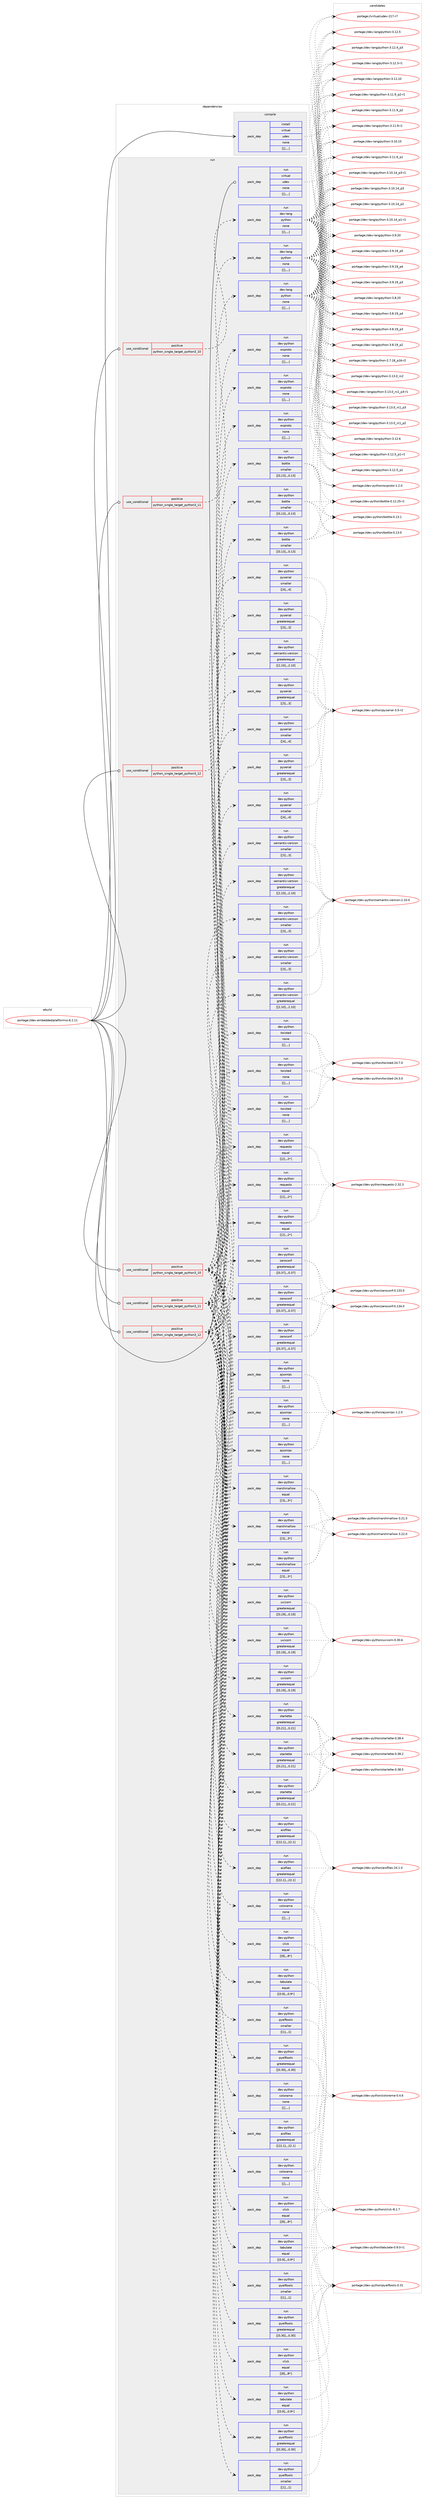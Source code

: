 digraph prolog {

# *************
# Graph options
# *************

newrank=true;
concentrate=true;
compound=true;
graph [rankdir=LR,fontname=Helvetica,fontsize=10,ranksep=1.5];#, ranksep=2.5, nodesep=0.2];
edge  [arrowhead=vee];
node  [fontname=Helvetica,fontsize=10];

# **********
# The ebuild
# **********

subgraph cluster_leftcol {
color=gray;
label=<<i>ebuild</i>>;
id [label="portage://dev-embedded/platformio-6.1.11", color=red, width=4, href="../dev-embedded/platformio-6.1.11.svg"];
}

# ****************
# The dependencies
# ****************

subgraph cluster_midcol {
color=gray;
label=<<i>dependencies</i>>;
subgraph cluster_compile {
fillcolor="#eeeeee";
style=filled;
label=<<i>compile</i>>;
subgraph pack53259 {
dependency74157 [label=<<TABLE BORDER="0" CELLBORDER="1" CELLSPACING="0" CELLPADDING="4" WIDTH="220"><TR><TD ROWSPAN="6" CELLPADDING="30">pack_dep</TD></TR><TR><TD WIDTH="110">install</TD></TR><TR><TD>virtual</TD></TR><TR><TD>udev</TD></TR><TR><TD>none</TD></TR><TR><TD>[[],,,,]</TD></TR></TABLE>>, shape=none, color=blue];
}
id:e -> dependency74157:w [weight=20,style="solid",arrowhead="vee"];
}
subgraph cluster_compileandrun {
fillcolor="#eeeeee";
style=filled;
label=<<i>compile and run</i>>;
}
subgraph cluster_run {
fillcolor="#eeeeee";
style=filled;
label=<<i>run</i>>;
subgraph cond19950 {
dependency74158 [label=<<TABLE BORDER="0" CELLBORDER="1" CELLSPACING="0" CELLPADDING="4"><TR><TD ROWSPAN="3" CELLPADDING="10">use_conditional</TD></TR><TR><TD>positive</TD></TR><TR><TD>python_single_target_python3_10</TD></TR></TABLE>>, shape=none, color=red];
subgraph pack53260 {
dependency74159 [label=<<TABLE BORDER="0" CELLBORDER="1" CELLSPACING="0" CELLPADDING="4" WIDTH="220"><TR><TD ROWSPAN="6" CELLPADDING="30">pack_dep</TD></TR><TR><TD WIDTH="110">run</TD></TR><TR><TD>dev-lang</TD></TR><TR><TD>python</TD></TR><TR><TD>none</TD></TR><TR><TD>[[],,,,]</TD></TR></TABLE>>, shape=none, color=blue];
}
dependency74158:e -> dependency74159:w [weight=20,style="dashed",arrowhead="vee"];
}
id:e -> dependency74158:w [weight=20,style="solid",arrowhead="odot"];
subgraph cond19951 {
dependency74160 [label=<<TABLE BORDER="0" CELLBORDER="1" CELLSPACING="0" CELLPADDING="4"><TR><TD ROWSPAN="3" CELLPADDING="10">use_conditional</TD></TR><TR><TD>positive</TD></TR><TR><TD>python_single_target_python3_10</TD></TR></TABLE>>, shape=none, color=red];
subgraph pack53261 {
dependency74161 [label=<<TABLE BORDER="0" CELLBORDER="1" CELLSPACING="0" CELLPADDING="4" WIDTH="220"><TR><TD ROWSPAN="6" CELLPADDING="30">pack_dep</TD></TR><TR><TD WIDTH="110">run</TD></TR><TR><TD>dev-python</TD></TR><TR><TD>aiofiles</TD></TR><TR><TD>greaterequal</TD></TR><TR><TD>[[22,1],,,22.1]</TD></TR></TABLE>>, shape=none, color=blue];
}
dependency74160:e -> dependency74161:w [weight=20,style="dashed",arrowhead="vee"];
subgraph pack53262 {
dependency74162 [label=<<TABLE BORDER="0" CELLBORDER="1" CELLSPACING="0" CELLPADDING="4" WIDTH="220"><TR><TD ROWSPAN="6" CELLPADDING="30">pack_dep</TD></TR><TR><TD WIDTH="110">run</TD></TR><TR><TD>dev-python</TD></TR><TR><TD>ajsonrpc</TD></TR><TR><TD>none</TD></TR><TR><TD>[[],,,,]</TD></TR></TABLE>>, shape=none, color=blue];
}
dependency74160:e -> dependency74162:w [weight=20,style="dashed",arrowhead="vee"];
subgraph pack53263 {
dependency74163 [label=<<TABLE BORDER="0" CELLBORDER="1" CELLSPACING="0" CELLPADDING="4" WIDTH="220"><TR><TD ROWSPAN="6" CELLPADDING="30">pack_dep</TD></TR><TR><TD WIDTH="110">run</TD></TR><TR><TD>dev-python</TD></TR><TR><TD>bottle</TD></TR><TR><TD>smaller</TD></TR><TR><TD>[[0,13],,,0.13]</TD></TR></TABLE>>, shape=none, color=blue];
}
dependency74160:e -> dependency74163:w [weight=20,style="dashed",arrowhead="vee"];
subgraph pack53264 {
dependency74164 [label=<<TABLE BORDER="0" CELLBORDER="1" CELLSPACING="0" CELLPADDING="4" WIDTH="220"><TR><TD ROWSPAN="6" CELLPADDING="30">pack_dep</TD></TR><TR><TD WIDTH="110">run</TD></TR><TR><TD>dev-python</TD></TR><TR><TD>click</TD></TR><TR><TD>equal</TD></TR><TR><TD>[[8],,,8*]</TD></TR></TABLE>>, shape=none, color=blue];
}
dependency74160:e -> dependency74164:w [weight=20,style="dashed",arrowhead="vee"];
subgraph pack53265 {
dependency74165 [label=<<TABLE BORDER="0" CELLBORDER="1" CELLSPACING="0" CELLPADDING="4" WIDTH="220"><TR><TD ROWSPAN="6" CELLPADDING="30">pack_dep</TD></TR><TR><TD WIDTH="110">run</TD></TR><TR><TD>dev-python</TD></TR><TR><TD>colorama</TD></TR><TR><TD>none</TD></TR><TR><TD>[[],,,,]</TD></TR></TABLE>>, shape=none, color=blue];
}
dependency74160:e -> dependency74165:w [weight=20,style="dashed",arrowhead="vee"];
subgraph pack53266 {
dependency74166 [label=<<TABLE BORDER="0" CELLBORDER="1" CELLSPACING="0" CELLPADDING="4" WIDTH="220"><TR><TD ROWSPAN="6" CELLPADDING="30">pack_dep</TD></TR><TR><TD WIDTH="110">run</TD></TR><TR><TD>dev-python</TD></TR><TR><TD>pyserial</TD></TR><TR><TD>greaterequal</TD></TR><TR><TD>[[3],,,3]</TD></TR></TABLE>>, shape=none, color=blue];
}
dependency74160:e -> dependency74166:w [weight=20,style="dashed",arrowhead="vee"];
subgraph pack53267 {
dependency74167 [label=<<TABLE BORDER="0" CELLBORDER="1" CELLSPACING="0" CELLPADDING="4" WIDTH="220"><TR><TD ROWSPAN="6" CELLPADDING="30">pack_dep</TD></TR><TR><TD WIDTH="110">run</TD></TR><TR><TD>dev-python</TD></TR><TR><TD>pyserial</TD></TR><TR><TD>smaller</TD></TR><TR><TD>[[4],,,4]</TD></TR></TABLE>>, shape=none, color=blue];
}
dependency74160:e -> dependency74167:w [weight=20,style="dashed",arrowhead="vee"];
subgraph pack53268 {
dependency74168 [label=<<TABLE BORDER="0" CELLBORDER="1" CELLSPACING="0" CELLPADDING="4" WIDTH="220"><TR><TD ROWSPAN="6" CELLPADDING="30">pack_dep</TD></TR><TR><TD WIDTH="110">run</TD></TR><TR><TD>dev-python</TD></TR><TR><TD>zeroconf</TD></TR><TR><TD>greaterequal</TD></TR><TR><TD>[[0,37],,,0.37]</TD></TR></TABLE>>, shape=none, color=blue];
}
dependency74160:e -> dependency74168:w [weight=20,style="dashed",arrowhead="vee"];
subgraph pack53269 {
dependency74169 [label=<<TABLE BORDER="0" CELLBORDER="1" CELLSPACING="0" CELLPADDING="4" WIDTH="220"><TR><TD ROWSPAN="6" CELLPADDING="30">pack_dep</TD></TR><TR><TD WIDTH="110">run</TD></TR><TR><TD>dev-python</TD></TR><TR><TD>requests</TD></TR><TR><TD>equal</TD></TR><TR><TD>[[2],,,2*]</TD></TR></TABLE>>, shape=none, color=blue];
}
dependency74160:e -> dependency74169:w [weight=20,style="dashed",arrowhead="vee"];
subgraph pack53270 {
dependency74170 [label=<<TABLE BORDER="0" CELLBORDER="1" CELLSPACING="0" CELLPADDING="4" WIDTH="220"><TR><TD ROWSPAN="6" CELLPADDING="30">pack_dep</TD></TR><TR><TD WIDTH="110">run</TD></TR><TR><TD>dev-python</TD></TR><TR><TD>semantic-version</TD></TR><TR><TD>greaterequal</TD></TR><TR><TD>[[2,10],,,2.10]</TD></TR></TABLE>>, shape=none, color=blue];
}
dependency74160:e -> dependency74170:w [weight=20,style="dashed",arrowhead="vee"];
subgraph pack53271 {
dependency74171 [label=<<TABLE BORDER="0" CELLBORDER="1" CELLSPACING="0" CELLPADDING="4" WIDTH="220"><TR><TD ROWSPAN="6" CELLPADDING="30">pack_dep</TD></TR><TR><TD WIDTH="110">run</TD></TR><TR><TD>dev-python</TD></TR><TR><TD>semantic-version</TD></TR><TR><TD>smaller</TD></TR><TR><TD>[[3],,,3]</TD></TR></TABLE>>, shape=none, color=blue];
}
dependency74160:e -> dependency74171:w [weight=20,style="dashed",arrowhead="vee"];
subgraph pack53272 {
dependency74172 [label=<<TABLE BORDER="0" CELLBORDER="1" CELLSPACING="0" CELLPADDING="4" WIDTH="220"><TR><TD ROWSPAN="6" CELLPADDING="30">pack_dep</TD></TR><TR><TD WIDTH="110">run</TD></TR><TR><TD>dev-python</TD></TR><TR><TD>tabulate</TD></TR><TR><TD>equal</TD></TR><TR><TD>[[0,9],,,0.9*]</TD></TR></TABLE>>, shape=none, color=blue];
}
dependency74160:e -> dependency74172:w [weight=20,style="dashed",arrowhead="vee"];
subgraph pack53273 {
dependency74173 [label=<<TABLE BORDER="0" CELLBORDER="1" CELLSPACING="0" CELLPADDING="4" WIDTH="220"><TR><TD ROWSPAN="6" CELLPADDING="30">pack_dep</TD></TR><TR><TD WIDTH="110">run</TD></TR><TR><TD>dev-python</TD></TR><TR><TD>twisted</TD></TR><TR><TD>none</TD></TR><TR><TD>[[],,,,]</TD></TR></TABLE>>, shape=none, color=blue];
}
dependency74160:e -> dependency74173:w [weight=20,style="dashed",arrowhead="vee"];
subgraph pack53274 {
dependency74174 [label=<<TABLE BORDER="0" CELLBORDER="1" CELLSPACING="0" CELLPADDING="4" WIDTH="220"><TR><TD ROWSPAN="6" CELLPADDING="30">pack_dep</TD></TR><TR><TD WIDTH="110">run</TD></TR><TR><TD>dev-python</TD></TR><TR><TD>pyelftools</TD></TR><TR><TD>greaterequal</TD></TR><TR><TD>[[0,30],,,0.30]</TD></TR></TABLE>>, shape=none, color=blue];
}
dependency74160:e -> dependency74174:w [weight=20,style="dashed",arrowhead="vee"];
subgraph pack53275 {
dependency74175 [label=<<TABLE BORDER="0" CELLBORDER="1" CELLSPACING="0" CELLPADDING="4" WIDTH="220"><TR><TD ROWSPAN="6" CELLPADDING="30">pack_dep</TD></TR><TR><TD WIDTH="110">run</TD></TR><TR><TD>dev-python</TD></TR><TR><TD>pyelftools</TD></TR><TR><TD>smaller</TD></TR><TR><TD>[[1],,,1]</TD></TR></TABLE>>, shape=none, color=blue];
}
dependency74160:e -> dependency74175:w [weight=20,style="dashed",arrowhead="vee"];
subgraph pack53276 {
dependency74176 [label=<<TABLE BORDER="0" CELLBORDER="1" CELLSPACING="0" CELLPADDING="4" WIDTH="220"><TR><TD ROWSPAN="6" CELLPADDING="30">pack_dep</TD></TR><TR><TD WIDTH="110">run</TD></TR><TR><TD>dev-python</TD></TR><TR><TD>marshmallow</TD></TR><TR><TD>equal</TD></TR><TR><TD>[[3],,,3*]</TD></TR></TABLE>>, shape=none, color=blue];
}
dependency74160:e -> dependency74176:w [weight=20,style="dashed",arrowhead="vee"];
subgraph pack53277 {
dependency74177 [label=<<TABLE BORDER="0" CELLBORDER="1" CELLSPACING="0" CELLPADDING="4" WIDTH="220"><TR><TD ROWSPAN="6" CELLPADDING="30">pack_dep</TD></TR><TR><TD WIDTH="110">run</TD></TR><TR><TD>dev-python</TD></TR><TR><TD>starlette</TD></TR><TR><TD>greaterequal</TD></TR><TR><TD>[[0,21],,,0.21]</TD></TR></TABLE>>, shape=none, color=blue];
}
dependency74160:e -> dependency74177:w [weight=20,style="dashed",arrowhead="vee"];
subgraph pack53278 {
dependency74178 [label=<<TABLE BORDER="0" CELLBORDER="1" CELLSPACING="0" CELLPADDING="4" WIDTH="220"><TR><TD ROWSPAN="6" CELLPADDING="30">pack_dep</TD></TR><TR><TD WIDTH="110">run</TD></TR><TR><TD>dev-python</TD></TR><TR><TD>uvicorn</TD></TR><TR><TD>greaterequal</TD></TR><TR><TD>[[0,19],,,0.19]</TD></TR></TABLE>>, shape=none, color=blue];
}
dependency74160:e -> dependency74178:w [weight=20,style="dashed",arrowhead="vee"];
subgraph pack53279 {
dependency74179 [label=<<TABLE BORDER="0" CELLBORDER="1" CELLSPACING="0" CELLPADDING="4" WIDTH="220"><TR><TD ROWSPAN="6" CELLPADDING="30">pack_dep</TD></TR><TR><TD WIDTH="110">run</TD></TR><TR><TD>dev-python</TD></TR><TR><TD>wsproto</TD></TR><TR><TD>none</TD></TR><TR><TD>[[],,,,]</TD></TR></TABLE>>, shape=none, color=blue];
}
dependency74160:e -> dependency74179:w [weight=20,style="dashed",arrowhead="vee"];
}
id:e -> dependency74160:w [weight=20,style="solid",arrowhead="odot"];
subgraph cond19952 {
dependency74180 [label=<<TABLE BORDER="0" CELLBORDER="1" CELLSPACING="0" CELLPADDING="4"><TR><TD ROWSPAN="3" CELLPADDING="10">use_conditional</TD></TR><TR><TD>positive</TD></TR><TR><TD>python_single_target_python3_11</TD></TR></TABLE>>, shape=none, color=red];
subgraph pack53280 {
dependency74181 [label=<<TABLE BORDER="0" CELLBORDER="1" CELLSPACING="0" CELLPADDING="4" WIDTH="220"><TR><TD ROWSPAN="6" CELLPADDING="30">pack_dep</TD></TR><TR><TD WIDTH="110">run</TD></TR><TR><TD>dev-lang</TD></TR><TR><TD>python</TD></TR><TR><TD>none</TD></TR><TR><TD>[[],,,,]</TD></TR></TABLE>>, shape=none, color=blue];
}
dependency74180:e -> dependency74181:w [weight=20,style="dashed",arrowhead="vee"];
}
id:e -> dependency74180:w [weight=20,style="solid",arrowhead="odot"];
subgraph cond19953 {
dependency74182 [label=<<TABLE BORDER="0" CELLBORDER="1" CELLSPACING="0" CELLPADDING="4"><TR><TD ROWSPAN="3" CELLPADDING="10">use_conditional</TD></TR><TR><TD>positive</TD></TR><TR><TD>python_single_target_python3_11</TD></TR></TABLE>>, shape=none, color=red];
subgraph pack53281 {
dependency74183 [label=<<TABLE BORDER="0" CELLBORDER="1" CELLSPACING="0" CELLPADDING="4" WIDTH="220"><TR><TD ROWSPAN="6" CELLPADDING="30">pack_dep</TD></TR><TR><TD WIDTH="110">run</TD></TR><TR><TD>dev-python</TD></TR><TR><TD>aiofiles</TD></TR><TR><TD>greaterequal</TD></TR><TR><TD>[[22,1],,,22.1]</TD></TR></TABLE>>, shape=none, color=blue];
}
dependency74182:e -> dependency74183:w [weight=20,style="dashed",arrowhead="vee"];
subgraph pack53282 {
dependency74184 [label=<<TABLE BORDER="0" CELLBORDER="1" CELLSPACING="0" CELLPADDING="4" WIDTH="220"><TR><TD ROWSPAN="6" CELLPADDING="30">pack_dep</TD></TR><TR><TD WIDTH="110">run</TD></TR><TR><TD>dev-python</TD></TR><TR><TD>ajsonrpc</TD></TR><TR><TD>none</TD></TR><TR><TD>[[],,,,]</TD></TR></TABLE>>, shape=none, color=blue];
}
dependency74182:e -> dependency74184:w [weight=20,style="dashed",arrowhead="vee"];
subgraph pack53283 {
dependency74185 [label=<<TABLE BORDER="0" CELLBORDER="1" CELLSPACING="0" CELLPADDING="4" WIDTH="220"><TR><TD ROWSPAN="6" CELLPADDING="30">pack_dep</TD></TR><TR><TD WIDTH="110">run</TD></TR><TR><TD>dev-python</TD></TR><TR><TD>bottle</TD></TR><TR><TD>smaller</TD></TR><TR><TD>[[0,13],,,0.13]</TD></TR></TABLE>>, shape=none, color=blue];
}
dependency74182:e -> dependency74185:w [weight=20,style="dashed",arrowhead="vee"];
subgraph pack53284 {
dependency74186 [label=<<TABLE BORDER="0" CELLBORDER="1" CELLSPACING="0" CELLPADDING="4" WIDTH="220"><TR><TD ROWSPAN="6" CELLPADDING="30">pack_dep</TD></TR><TR><TD WIDTH="110">run</TD></TR><TR><TD>dev-python</TD></TR><TR><TD>click</TD></TR><TR><TD>equal</TD></TR><TR><TD>[[8],,,8*]</TD></TR></TABLE>>, shape=none, color=blue];
}
dependency74182:e -> dependency74186:w [weight=20,style="dashed",arrowhead="vee"];
subgraph pack53285 {
dependency74187 [label=<<TABLE BORDER="0" CELLBORDER="1" CELLSPACING="0" CELLPADDING="4" WIDTH="220"><TR><TD ROWSPAN="6" CELLPADDING="30">pack_dep</TD></TR><TR><TD WIDTH="110">run</TD></TR><TR><TD>dev-python</TD></TR><TR><TD>colorama</TD></TR><TR><TD>none</TD></TR><TR><TD>[[],,,,]</TD></TR></TABLE>>, shape=none, color=blue];
}
dependency74182:e -> dependency74187:w [weight=20,style="dashed",arrowhead="vee"];
subgraph pack53286 {
dependency74188 [label=<<TABLE BORDER="0" CELLBORDER="1" CELLSPACING="0" CELLPADDING="4" WIDTH="220"><TR><TD ROWSPAN="6" CELLPADDING="30">pack_dep</TD></TR><TR><TD WIDTH="110">run</TD></TR><TR><TD>dev-python</TD></TR><TR><TD>pyserial</TD></TR><TR><TD>greaterequal</TD></TR><TR><TD>[[3],,,3]</TD></TR></TABLE>>, shape=none, color=blue];
}
dependency74182:e -> dependency74188:w [weight=20,style="dashed",arrowhead="vee"];
subgraph pack53287 {
dependency74189 [label=<<TABLE BORDER="0" CELLBORDER="1" CELLSPACING="0" CELLPADDING="4" WIDTH="220"><TR><TD ROWSPAN="6" CELLPADDING="30">pack_dep</TD></TR><TR><TD WIDTH="110">run</TD></TR><TR><TD>dev-python</TD></TR><TR><TD>pyserial</TD></TR><TR><TD>smaller</TD></TR><TR><TD>[[4],,,4]</TD></TR></TABLE>>, shape=none, color=blue];
}
dependency74182:e -> dependency74189:w [weight=20,style="dashed",arrowhead="vee"];
subgraph pack53288 {
dependency74190 [label=<<TABLE BORDER="0" CELLBORDER="1" CELLSPACING="0" CELLPADDING="4" WIDTH="220"><TR><TD ROWSPAN="6" CELLPADDING="30">pack_dep</TD></TR><TR><TD WIDTH="110">run</TD></TR><TR><TD>dev-python</TD></TR><TR><TD>zeroconf</TD></TR><TR><TD>greaterequal</TD></TR><TR><TD>[[0,37],,,0.37]</TD></TR></TABLE>>, shape=none, color=blue];
}
dependency74182:e -> dependency74190:w [weight=20,style="dashed",arrowhead="vee"];
subgraph pack53289 {
dependency74191 [label=<<TABLE BORDER="0" CELLBORDER="1" CELLSPACING="0" CELLPADDING="4" WIDTH="220"><TR><TD ROWSPAN="6" CELLPADDING="30">pack_dep</TD></TR><TR><TD WIDTH="110">run</TD></TR><TR><TD>dev-python</TD></TR><TR><TD>requests</TD></TR><TR><TD>equal</TD></TR><TR><TD>[[2],,,2*]</TD></TR></TABLE>>, shape=none, color=blue];
}
dependency74182:e -> dependency74191:w [weight=20,style="dashed",arrowhead="vee"];
subgraph pack53290 {
dependency74192 [label=<<TABLE BORDER="0" CELLBORDER="1" CELLSPACING="0" CELLPADDING="4" WIDTH="220"><TR><TD ROWSPAN="6" CELLPADDING="30">pack_dep</TD></TR><TR><TD WIDTH="110">run</TD></TR><TR><TD>dev-python</TD></TR><TR><TD>semantic-version</TD></TR><TR><TD>greaterequal</TD></TR><TR><TD>[[2,10],,,2.10]</TD></TR></TABLE>>, shape=none, color=blue];
}
dependency74182:e -> dependency74192:w [weight=20,style="dashed",arrowhead="vee"];
subgraph pack53291 {
dependency74193 [label=<<TABLE BORDER="0" CELLBORDER="1" CELLSPACING="0" CELLPADDING="4" WIDTH="220"><TR><TD ROWSPAN="6" CELLPADDING="30">pack_dep</TD></TR><TR><TD WIDTH="110">run</TD></TR><TR><TD>dev-python</TD></TR><TR><TD>semantic-version</TD></TR><TR><TD>smaller</TD></TR><TR><TD>[[3],,,3]</TD></TR></TABLE>>, shape=none, color=blue];
}
dependency74182:e -> dependency74193:w [weight=20,style="dashed",arrowhead="vee"];
subgraph pack53292 {
dependency74194 [label=<<TABLE BORDER="0" CELLBORDER="1" CELLSPACING="0" CELLPADDING="4" WIDTH="220"><TR><TD ROWSPAN="6" CELLPADDING="30">pack_dep</TD></TR><TR><TD WIDTH="110">run</TD></TR><TR><TD>dev-python</TD></TR><TR><TD>tabulate</TD></TR><TR><TD>equal</TD></TR><TR><TD>[[0,9],,,0.9*]</TD></TR></TABLE>>, shape=none, color=blue];
}
dependency74182:e -> dependency74194:w [weight=20,style="dashed",arrowhead="vee"];
subgraph pack53293 {
dependency74195 [label=<<TABLE BORDER="0" CELLBORDER="1" CELLSPACING="0" CELLPADDING="4" WIDTH="220"><TR><TD ROWSPAN="6" CELLPADDING="30">pack_dep</TD></TR><TR><TD WIDTH="110">run</TD></TR><TR><TD>dev-python</TD></TR><TR><TD>twisted</TD></TR><TR><TD>none</TD></TR><TR><TD>[[],,,,]</TD></TR></TABLE>>, shape=none, color=blue];
}
dependency74182:e -> dependency74195:w [weight=20,style="dashed",arrowhead="vee"];
subgraph pack53294 {
dependency74196 [label=<<TABLE BORDER="0" CELLBORDER="1" CELLSPACING="0" CELLPADDING="4" WIDTH="220"><TR><TD ROWSPAN="6" CELLPADDING="30">pack_dep</TD></TR><TR><TD WIDTH="110">run</TD></TR><TR><TD>dev-python</TD></TR><TR><TD>pyelftools</TD></TR><TR><TD>greaterequal</TD></TR><TR><TD>[[0,30],,,0.30]</TD></TR></TABLE>>, shape=none, color=blue];
}
dependency74182:e -> dependency74196:w [weight=20,style="dashed",arrowhead="vee"];
subgraph pack53295 {
dependency74197 [label=<<TABLE BORDER="0" CELLBORDER="1" CELLSPACING="0" CELLPADDING="4" WIDTH="220"><TR><TD ROWSPAN="6" CELLPADDING="30">pack_dep</TD></TR><TR><TD WIDTH="110">run</TD></TR><TR><TD>dev-python</TD></TR><TR><TD>pyelftools</TD></TR><TR><TD>smaller</TD></TR><TR><TD>[[1],,,1]</TD></TR></TABLE>>, shape=none, color=blue];
}
dependency74182:e -> dependency74197:w [weight=20,style="dashed",arrowhead="vee"];
subgraph pack53296 {
dependency74198 [label=<<TABLE BORDER="0" CELLBORDER="1" CELLSPACING="0" CELLPADDING="4" WIDTH="220"><TR><TD ROWSPAN="6" CELLPADDING="30">pack_dep</TD></TR><TR><TD WIDTH="110">run</TD></TR><TR><TD>dev-python</TD></TR><TR><TD>marshmallow</TD></TR><TR><TD>equal</TD></TR><TR><TD>[[3],,,3*]</TD></TR></TABLE>>, shape=none, color=blue];
}
dependency74182:e -> dependency74198:w [weight=20,style="dashed",arrowhead="vee"];
subgraph pack53297 {
dependency74199 [label=<<TABLE BORDER="0" CELLBORDER="1" CELLSPACING="0" CELLPADDING="4" WIDTH="220"><TR><TD ROWSPAN="6" CELLPADDING="30">pack_dep</TD></TR><TR><TD WIDTH="110">run</TD></TR><TR><TD>dev-python</TD></TR><TR><TD>starlette</TD></TR><TR><TD>greaterequal</TD></TR><TR><TD>[[0,21],,,0.21]</TD></TR></TABLE>>, shape=none, color=blue];
}
dependency74182:e -> dependency74199:w [weight=20,style="dashed",arrowhead="vee"];
subgraph pack53298 {
dependency74200 [label=<<TABLE BORDER="0" CELLBORDER="1" CELLSPACING="0" CELLPADDING="4" WIDTH="220"><TR><TD ROWSPAN="6" CELLPADDING="30">pack_dep</TD></TR><TR><TD WIDTH="110">run</TD></TR><TR><TD>dev-python</TD></TR><TR><TD>uvicorn</TD></TR><TR><TD>greaterequal</TD></TR><TR><TD>[[0,19],,,0.19]</TD></TR></TABLE>>, shape=none, color=blue];
}
dependency74182:e -> dependency74200:w [weight=20,style="dashed",arrowhead="vee"];
subgraph pack53299 {
dependency74201 [label=<<TABLE BORDER="0" CELLBORDER="1" CELLSPACING="0" CELLPADDING="4" WIDTH="220"><TR><TD ROWSPAN="6" CELLPADDING="30">pack_dep</TD></TR><TR><TD WIDTH="110">run</TD></TR><TR><TD>dev-python</TD></TR><TR><TD>wsproto</TD></TR><TR><TD>none</TD></TR><TR><TD>[[],,,,]</TD></TR></TABLE>>, shape=none, color=blue];
}
dependency74182:e -> dependency74201:w [weight=20,style="dashed",arrowhead="vee"];
}
id:e -> dependency74182:w [weight=20,style="solid",arrowhead="odot"];
subgraph cond19954 {
dependency74202 [label=<<TABLE BORDER="0" CELLBORDER="1" CELLSPACING="0" CELLPADDING="4"><TR><TD ROWSPAN="3" CELLPADDING="10">use_conditional</TD></TR><TR><TD>positive</TD></TR><TR><TD>python_single_target_python3_12</TD></TR></TABLE>>, shape=none, color=red];
subgraph pack53300 {
dependency74203 [label=<<TABLE BORDER="0" CELLBORDER="1" CELLSPACING="0" CELLPADDING="4" WIDTH="220"><TR><TD ROWSPAN="6" CELLPADDING="30">pack_dep</TD></TR><TR><TD WIDTH="110">run</TD></TR><TR><TD>dev-lang</TD></TR><TR><TD>python</TD></TR><TR><TD>none</TD></TR><TR><TD>[[],,,,]</TD></TR></TABLE>>, shape=none, color=blue];
}
dependency74202:e -> dependency74203:w [weight=20,style="dashed",arrowhead="vee"];
}
id:e -> dependency74202:w [weight=20,style="solid",arrowhead="odot"];
subgraph cond19955 {
dependency74204 [label=<<TABLE BORDER="0" CELLBORDER="1" CELLSPACING="0" CELLPADDING="4"><TR><TD ROWSPAN="3" CELLPADDING="10">use_conditional</TD></TR><TR><TD>positive</TD></TR><TR><TD>python_single_target_python3_12</TD></TR></TABLE>>, shape=none, color=red];
subgraph pack53301 {
dependency74205 [label=<<TABLE BORDER="0" CELLBORDER="1" CELLSPACING="0" CELLPADDING="4" WIDTH="220"><TR><TD ROWSPAN="6" CELLPADDING="30">pack_dep</TD></TR><TR><TD WIDTH="110">run</TD></TR><TR><TD>dev-python</TD></TR><TR><TD>aiofiles</TD></TR><TR><TD>greaterequal</TD></TR><TR><TD>[[22,1],,,22.1]</TD></TR></TABLE>>, shape=none, color=blue];
}
dependency74204:e -> dependency74205:w [weight=20,style="dashed",arrowhead="vee"];
subgraph pack53302 {
dependency74206 [label=<<TABLE BORDER="0" CELLBORDER="1" CELLSPACING="0" CELLPADDING="4" WIDTH="220"><TR><TD ROWSPAN="6" CELLPADDING="30">pack_dep</TD></TR><TR><TD WIDTH="110">run</TD></TR><TR><TD>dev-python</TD></TR><TR><TD>ajsonrpc</TD></TR><TR><TD>none</TD></TR><TR><TD>[[],,,,]</TD></TR></TABLE>>, shape=none, color=blue];
}
dependency74204:e -> dependency74206:w [weight=20,style="dashed",arrowhead="vee"];
subgraph pack53303 {
dependency74207 [label=<<TABLE BORDER="0" CELLBORDER="1" CELLSPACING="0" CELLPADDING="4" WIDTH="220"><TR><TD ROWSPAN="6" CELLPADDING="30">pack_dep</TD></TR><TR><TD WIDTH="110">run</TD></TR><TR><TD>dev-python</TD></TR><TR><TD>bottle</TD></TR><TR><TD>smaller</TD></TR><TR><TD>[[0,13],,,0.13]</TD></TR></TABLE>>, shape=none, color=blue];
}
dependency74204:e -> dependency74207:w [weight=20,style="dashed",arrowhead="vee"];
subgraph pack53304 {
dependency74208 [label=<<TABLE BORDER="0" CELLBORDER="1" CELLSPACING="0" CELLPADDING="4" WIDTH="220"><TR><TD ROWSPAN="6" CELLPADDING="30">pack_dep</TD></TR><TR><TD WIDTH="110">run</TD></TR><TR><TD>dev-python</TD></TR><TR><TD>click</TD></TR><TR><TD>equal</TD></TR><TR><TD>[[8],,,8*]</TD></TR></TABLE>>, shape=none, color=blue];
}
dependency74204:e -> dependency74208:w [weight=20,style="dashed",arrowhead="vee"];
subgraph pack53305 {
dependency74209 [label=<<TABLE BORDER="0" CELLBORDER="1" CELLSPACING="0" CELLPADDING="4" WIDTH="220"><TR><TD ROWSPAN="6" CELLPADDING="30">pack_dep</TD></TR><TR><TD WIDTH="110">run</TD></TR><TR><TD>dev-python</TD></TR><TR><TD>colorama</TD></TR><TR><TD>none</TD></TR><TR><TD>[[],,,,]</TD></TR></TABLE>>, shape=none, color=blue];
}
dependency74204:e -> dependency74209:w [weight=20,style="dashed",arrowhead="vee"];
subgraph pack53306 {
dependency74210 [label=<<TABLE BORDER="0" CELLBORDER="1" CELLSPACING="0" CELLPADDING="4" WIDTH="220"><TR><TD ROWSPAN="6" CELLPADDING="30">pack_dep</TD></TR><TR><TD WIDTH="110">run</TD></TR><TR><TD>dev-python</TD></TR><TR><TD>pyserial</TD></TR><TR><TD>greaterequal</TD></TR><TR><TD>[[3],,,3]</TD></TR></TABLE>>, shape=none, color=blue];
}
dependency74204:e -> dependency74210:w [weight=20,style="dashed",arrowhead="vee"];
subgraph pack53307 {
dependency74211 [label=<<TABLE BORDER="0" CELLBORDER="1" CELLSPACING="0" CELLPADDING="4" WIDTH="220"><TR><TD ROWSPAN="6" CELLPADDING="30">pack_dep</TD></TR><TR><TD WIDTH="110">run</TD></TR><TR><TD>dev-python</TD></TR><TR><TD>pyserial</TD></TR><TR><TD>smaller</TD></TR><TR><TD>[[4],,,4]</TD></TR></TABLE>>, shape=none, color=blue];
}
dependency74204:e -> dependency74211:w [weight=20,style="dashed",arrowhead="vee"];
subgraph pack53308 {
dependency74212 [label=<<TABLE BORDER="0" CELLBORDER="1" CELLSPACING="0" CELLPADDING="4" WIDTH="220"><TR><TD ROWSPAN="6" CELLPADDING="30">pack_dep</TD></TR><TR><TD WIDTH="110">run</TD></TR><TR><TD>dev-python</TD></TR><TR><TD>zeroconf</TD></TR><TR><TD>greaterequal</TD></TR><TR><TD>[[0,37],,,0.37]</TD></TR></TABLE>>, shape=none, color=blue];
}
dependency74204:e -> dependency74212:w [weight=20,style="dashed",arrowhead="vee"];
subgraph pack53309 {
dependency74213 [label=<<TABLE BORDER="0" CELLBORDER="1" CELLSPACING="0" CELLPADDING="4" WIDTH="220"><TR><TD ROWSPAN="6" CELLPADDING="30">pack_dep</TD></TR><TR><TD WIDTH="110">run</TD></TR><TR><TD>dev-python</TD></TR><TR><TD>requests</TD></TR><TR><TD>equal</TD></TR><TR><TD>[[2],,,2*]</TD></TR></TABLE>>, shape=none, color=blue];
}
dependency74204:e -> dependency74213:w [weight=20,style="dashed",arrowhead="vee"];
subgraph pack53310 {
dependency74214 [label=<<TABLE BORDER="0" CELLBORDER="1" CELLSPACING="0" CELLPADDING="4" WIDTH="220"><TR><TD ROWSPAN="6" CELLPADDING="30">pack_dep</TD></TR><TR><TD WIDTH="110">run</TD></TR><TR><TD>dev-python</TD></TR><TR><TD>semantic-version</TD></TR><TR><TD>greaterequal</TD></TR><TR><TD>[[2,10],,,2.10]</TD></TR></TABLE>>, shape=none, color=blue];
}
dependency74204:e -> dependency74214:w [weight=20,style="dashed",arrowhead="vee"];
subgraph pack53311 {
dependency74215 [label=<<TABLE BORDER="0" CELLBORDER="1" CELLSPACING="0" CELLPADDING="4" WIDTH="220"><TR><TD ROWSPAN="6" CELLPADDING="30">pack_dep</TD></TR><TR><TD WIDTH="110">run</TD></TR><TR><TD>dev-python</TD></TR><TR><TD>semantic-version</TD></TR><TR><TD>smaller</TD></TR><TR><TD>[[3],,,3]</TD></TR></TABLE>>, shape=none, color=blue];
}
dependency74204:e -> dependency74215:w [weight=20,style="dashed",arrowhead="vee"];
subgraph pack53312 {
dependency74216 [label=<<TABLE BORDER="0" CELLBORDER="1" CELLSPACING="0" CELLPADDING="4" WIDTH="220"><TR><TD ROWSPAN="6" CELLPADDING="30">pack_dep</TD></TR><TR><TD WIDTH="110">run</TD></TR><TR><TD>dev-python</TD></TR><TR><TD>tabulate</TD></TR><TR><TD>equal</TD></TR><TR><TD>[[0,9],,,0.9*]</TD></TR></TABLE>>, shape=none, color=blue];
}
dependency74204:e -> dependency74216:w [weight=20,style="dashed",arrowhead="vee"];
subgraph pack53313 {
dependency74217 [label=<<TABLE BORDER="0" CELLBORDER="1" CELLSPACING="0" CELLPADDING="4" WIDTH="220"><TR><TD ROWSPAN="6" CELLPADDING="30">pack_dep</TD></TR><TR><TD WIDTH="110">run</TD></TR><TR><TD>dev-python</TD></TR><TR><TD>twisted</TD></TR><TR><TD>none</TD></TR><TR><TD>[[],,,,]</TD></TR></TABLE>>, shape=none, color=blue];
}
dependency74204:e -> dependency74217:w [weight=20,style="dashed",arrowhead="vee"];
subgraph pack53314 {
dependency74218 [label=<<TABLE BORDER="0" CELLBORDER="1" CELLSPACING="0" CELLPADDING="4" WIDTH="220"><TR><TD ROWSPAN="6" CELLPADDING="30">pack_dep</TD></TR><TR><TD WIDTH="110">run</TD></TR><TR><TD>dev-python</TD></TR><TR><TD>pyelftools</TD></TR><TR><TD>greaterequal</TD></TR><TR><TD>[[0,30],,,0.30]</TD></TR></TABLE>>, shape=none, color=blue];
}
dependency74204:e -> dependency74218:w [weight=20,style="dashed",arrowhead="vee"];
subgraph pack53315 {
dependency74219 [label=<<TABLE BORDER="0" CELLBORDER="1" CELLSPACING="0" CELLPADDING="4" WIDTH="220"><TR><TD ROWSPAN="6" CELLPADDING="30">pack_dep</TD></TR><TR><TD WIDTH="110">run</TD></TR><TR><TD>dev-python</TD></TR><TR><TD>pyelftools</TD></TR><TR><TD>smaller</TD></TR><TR><TD>[[1],,,1]</TD></TR></TABLE>>, shape=none, color=blue];
}
dependency74204:e -> dependency74219:w [weight=20,style="dashed",arrowhead="vee"];
subgraph pack53316 {
dependency74220 [label=<<TABLE BORDER="0" CELLBORDER="1" CELLSPACING="0" CELLPADDING="4" WIDTH="220"><TR><TD ROWSPAN="6" CELLPADDING="30">pack_dep</TD></TR><TR><TD WIDTH="110">run</TD></TR><TR><TD>dev-python</TD></TR><TR><TD>marshmallow</TD></TR><TR><TD>equal</TD></TR><TR><TD>[[3],,,3*]</TD></TR></TABLE>>, shape=none, color=blue];
}
dependency74204:e -> dependency74220:w [weight=20,style="dashed",arrowhead="vee"];
subgraph pack53317 {
dependency74221 [label=<<TABLE BORDER="0" CELLBORDER="1" CELLSPACING="0" CELLPADDING="4" WIDTH="220"><TR><TD ROWSPAN="6" CELLPADDING="30">pack_dep</TD></TR><TR><TD WIDTH="110">run</TD></TR><TR><TD>dev-python</TD></TR><TR><TD>starlette</TD></TR><TR><TD>greaterequal</TD></TR><TR><TD>[[0,21],,,0.21]</TD></TR></TABLE>>, shape=none, color=blue];
}
dependency74204:e -> dependency74221:w [weight=20,style="dashed",arrowhead="vee"];
subgraph pack53318 {
dependency74222 [label=<<TABLE BORDER="0" CELLBORDER="1" CELLSPACING="0" CELLPADDING="4" WIDTH="220"><TR><TD ROWSPAN="6" CELLPADDING="30">pack_dep</TD></TR><TR><TD WIDTH="110">run</TD></TR><TR><TD>dev-python</TD></TR><TR><TD>uvicorn</TD></TR><TR><TD>greaterequal</TD></TR><TR><TD>[[0,19],,,0.19]</TD></TR></TABLE>>, shape=none, color=blue];
}
dependency74204:e -> dependency74222:w [weight=20,style="dashed",arrowhead="vee"];
subgraph pack53319 {
dependency74223 [label=<<TABLE BORDER="0" CELLBORDER="1" CELLSPACING="0" CELLPADDING="4" WIDTH="220"><TR><TD ROWSPAN="6" CELLPADDING="30">pack_dep</TD></TR><TR><TD WIDTH="110">run</TD></TR><TR><TD>dev-python</TD></TR><TR><TD>wsproto</TD></TR><TR><TD>none</TD></TR><TR><TD>[[],,,,]</TD></TR></TABLE>>, shape=none, color=blue];
}
dependency74204:e -> dependency74223:w [weight=20,style="dashed",arrowhead="vee"];
}
id:e -> dependency74204:w [weight=20,style="solid",arrowhead="odot"];
subgraph pack53320 {
dependency74224 [label=<<TABLE BORDER="0" CELLBORDER="1" CELLSPACING="0" CELLPADDING="4" WIDTH="220"><TR><TD ROWSPAN="6" CELLPADDING="30">pack_dep</TD></TR><TR><TD WIDTH="110">run</TD></TR><TR><TD>virtual</TD></TR><TR><TD>udev</TD></TR><TR><TD>none</TD></TR><TR><TD>[[],,,,]</TD></TR></TABLE>>, shape=none, color=blue];
}
id:e -> dependency74224:w [weight=20,style="solid",arrowhead="odot"];
}
}

# **************
# The candidates
# **************

subgraph cluster_choices {
rank=same;
color=gray;
label=<<i>candidates</i>>;

subgraph choice53259 {
color=black;
nodesep=1;
choice1181051141161179710847117100101118455049554511455 [label="portage://virtual/udev-217-r7", color=red, width=4,href="../virtual/udev-217-r7.svg"];
dependency74157:e -> choice1181051141161179710847117100101118455049554511455:w [style=dotted,weight="100"];
}
subgraph choice53260 {
color=black;
nodesep=1;
choice10010111845108971101034711212111610411111045514649514648951149950 [label="portage://dev-lang/python-3.13.0_rc2", color=red, width=4,href="../dev-lang/python-3.13.0_rc2.svg"];
choice1001011184510897110103471121211161041111104551464951464895114994995112514511449 [label="portage://dev-lang/python-3.13.0_rc1_p3-r1", color=red, width=4,href="../dev-lang/python-3.13.0_rc1_p3-r1.svg"];
choice100101118451089711010347112121116104111110455146495146489511499499511251 [label="portage://dev-lang/python-3.13.0_rc1_p3", color=red, width=4,href="../dev-lang/python-3.13.0_rc1_p3.svg"];
choice100101118451089711010347112121116104111110455146495146489511499499511250 [label="portage://dev-lang/python-3.13.0_rc1_p2", color=red, width=4,href="../dev-lang/python-3.13.0_rc1_p2.svg"];
choice10010111845108971101034711212111610411111045514649504654 [label="portage://dev-lang/python-3.12.6", color=red, width=4,href="../dev-lang/python-3.12.6.svg"];
choice1001011184510897110103471121211161041111104551464950465395112494511449 [label="portage://dev-lang/python-3.12.5_p1-r1", color=red, width=4,href="../dev-lang/python-3.12.5_p1-r1.svg"];
choice100101118451089711010347112121116104111110455146495046539511249 [label="portage://dev-lang/python-3.12.5_p1", color=red, width=4,href="../dev-lang/python-3.12.5_p1.svg"];
choice10010111845108971101034711212111610411111045514649504653 [label="portage://dev-lang/python-3.12.5", color=red, width=4,href="../dev-lang/python-3.12.5.svg"];
choice100101118451089711010347112121116104111110455146495046529511251 [label="portage://dev-lang/python-3.12.4_p3", color=red, width=4,href="../dev-lang/python-3.12.4_p3.svg"];
choice100101118451089711010347112121116104111110455146495046514511449 [label="portage://dev-lang/python-3.12.3-r1", color=red, width=4,href="../dev-lang/python-3.12.3-r1.svg"];
choice1001011184510897110103471121211161041111104551464949464948 [label="portage://dev-lang/python-3.11.10", color=red, width=4,href="../dev-lang/python-3.11.10.svg"];
choice1001011184510897110103471121211161041111104551464949465795112504511449 [label="portage://dev-lang/python-3.11.9_p2-r1", color=red, width=4,href="../dev-lang/python-3.11.9_p2-r1.svg"];
choice100101118451089711010347112121116104111110455146494946579511250 [label="portage://dev-lang/python-3.11.9_p2", color=red, width=4,href="../dev-lang/python-3.11.9_p2.svg"];
choice100101118451089711010347112121116104111110455146494946579511249 [label="portage://dev-lang/python-3.11.9_p1", color=red, width=4,href="../dev-lang/python-3.11.9_p1.svg"];
choice100101118451089711010347112121116104111110455146494946574511449 [label="portage://dev-lang/python-3.11.9-r1", color=red, width=4,href="../dev-lang/python-3.11.9-r1.svg"];
choice1001011184510897110103471121211161041111104551464948464953 [label="portage://dev-lang/python-3.10.15", color=red, width=4,href="../dev-lang/python-3.10.15.svg"];
choice100101118451089711010347112121116104111110455146494846495295112514511449 [label="portage://dev-lang/python-3.10.14_p3-r1", color=red, width=4,href="../dev-lang/python-3.10.14_p3-r1.svg"];
choice10010111845108971101034711212111610411111045514649484649529511251 [label="portage://dev-lang/python-3.10.14_p3", color=red, width=4,href="../dev-lang/python-3.10.14_p3.svg"];
choice10010111845108971101034711212111610411111045514649484649529511250 [label="portage://dev-lang/python-3.10.14_p2", color=red, width=4,href="../dev-lang/python-3.10.14_p2.svg"];
choice100101118451089711010347112121116104111110455146494846495295112494511449 [label="portage://dev-lang/python-3.10.14_p1-r1", color=red, width=4,href="../dev-lang/python-3.10.14_p1-r1.svg"];
choice10010111845108971101034711212111610411111045514657465048 [label="portage://dev-lang/python-3.9.20", color=red, width=4,href="../dev-lang/python-3.9.20.svg"];
choice100101118451089711010347112121116104111110455146574649579511253 [label="portage://dev-lang/python-3.9.19_p5", color=red, width=4,href="../dev-lang/python-3.9.19_p5.svg"];
choice100101118451089711010347112121116104111110455146574649579511252 [label="portage://dev-lang/python-3.9.19_p4", color=red, width=4,href="../dev-lang/python-3.9.19_p4.svg"];
choice100101118451089711010347112121116104111110455146574649579511251 [label="portage://dev-lang/python-3.9.19_p3", color=red, width=4,href="../dev-lang/python-3.9.19_p3.svg"];
choice10010111845108971101034711212111610411111045514656465048 [label="portage://dev-lang/python-3.8.20", color=red, width=4,href="../dev-lang/python-3.8.20.svg"];
choice100101118451089711010347112121116104111110455146564649579511252 [label="portage://dev-lang/python-3.8.19_p4", color=red, width=4,href="../dev-lang/python-3.8.19_p4.svg"];
choice100101118451089711010347112121116104111110455146564649579511251 [label="portage://dev-lang/python-3.8.19_p3", color=red, width=4,href="../dev-lang/python-3.8.19_p3.svg"];
choice100101118451089711010347112121116104111110455146564649579511250 [label="portage://dev-lang/python-3.8.19_p2", color=red, width=4,href="../dev-lang/python-3.8.19_p2.svg"];
choice100101118451089711010347112121116104111110455046554649569511249544511450 [label="portage://dev-lang/python-2.7.18_p16-r2", color=red, width=4,href="../dev-lang/python-2.7.18_p16-r2.svg"];
dependency74159:e -> choice10010111845108971101034711212111610411111045514649514648951149950:w [style=dotted,weight="100"];
dependency74159:e -> choice1001011184510897110103471121211161041111104551464951464895114994995112514511449:w [style=dotted,weight="100"];
dependency74159:e -> choice100101118451089711010347112121116104111110455146495146489511499499511251:w [style=dotted,weight="100"];
dependency74159:e -> choice100101118451089711010347112121116104111110455146495146489511499499511250:w [style=dotted,weight="100"];
dependency74159:e -> choice10010111845108971101034711212111610411111045514649504654:w [style=dotted,weight="100"];
dependency74159:e -> choice1001011184510897110103471121211161041111104551464950465395112494511449:w [style=dotted,weight="100"];
dependency74159:e -> choice100101118451089711010347112121116104111110455146495046539511249:w [style=dotted,weight="100"];
dependency74159:e -> choice10010111845108971101034711212111610411111045514649504653:w [style=dotted,weight="100"];
dependency74159:e -> choice100101118451089711010347112121116104111110455146495046529511251:w [style=dotted,weight="100"];
dependency74159:e -> choice100101118451089711010347112121116104111110455146495046514511449:w [style=dotted,weight="100"];
dependency74159:e -> choice1001011184510897110103471121211161041111104551464949464948:w [style=dotted,weight="100"];
dependency74159:e -> choice1001011184510897110103471121211161041111104551464949465795112504511449:w [style=dotted,weight="100"];
dependency74159:e -> choice100101118451089711010347112121116104111110455146494946579511250:w [style=dotted,weight="100"];
dependency74159:e -> choice100101118451089711010347112121116104111110455146494946579511249:w [style=dotted,weight="100"];
dependency74159:e -> choice100101118451089711010347112121116104111110455146494946574511449:w [style=dotted,weight="100"];
dependency74159:e -> choice1001011184510897110103471121211161041111104551464948464953:w [style=dotted,weight="100"];
dependency74159:e -> choice100101118451089711010347112121116104111110455146494846495295112514511449:w [style=dotted,weight="100"];
dependency74159:e -> choice10010111845108971101034711212111610411111045514649484649529511251:w [style=dotted,weight="100"];
dependency74159:e -> choice10010111845108971101034711212111610411111045514649484649529511250:w [style=dotted,weight="100"];
dependency74159:e -> choice100101118451089711010347112121116104111110455146494846495295112494511449:w [style=dotted,weight="100"];
dependency74159:e -> choice10010111845108971101034711212111610411111045514657465048:w [style=dotted,weight="100"];
dependency74159:e -> choice100101118451089711010347112121116104111110455146574649579511253:w [style=dotted,weight="100"];
dependency74159:e -> choice100101118451089711010347112121116104111110455146574649579511252:w [style=dotted,weight="100"];
dependency74159:e -> choice100101118451089711010347112121116104111110455146574649579511251:w [style=dotted,weight="100"];
dependency74159:e -> choice10010111845108971101034711212111610411111045514656465048:w [style=dotted,weight="100"];
dependency74159:e -> choice100101118451089711010347112121116104111110455146564649579511252:w [style=dotted,weight="100"];
dependency74159:e -> choice100101118451089711010347112121116104111110455146564649579511251:w [style=dotted,weight="100"];
dependency74159:e -> choice100101118451089711010347112121116104111110455146564649579511250:w [style=dotted,weight="100"];
dependency74159:e -> choice100101118451089711010347112121116104111110455046554649569511249544511450:w [style=dotted,weight="100"];
}
subgraph choice53261 {
color=black;
nodesep=1;
choice10010111845112121116104111110479710511110210510810111545505246494648 [label="portage://dev-python/aiofiles-24.1.0", color=red, width=4,href="../dev-python/aiofiles-24.1.0.svg"];
dependency74161:e -> choice10010111845112121116104111110479710511110210510810111545505246494648:w [style=dotted,weight="100"];
}
subgraph choice53262 {
color=black;
nodesep=1;
choice10010111845112121116104111110479710611511111011411299454946504648 [label="portage://dev-python/ajsonrpc-1.2.0", color=red, width=4,href="../dev-python/ajsonrpc-1.2.0.svg"];
dependency74162:e -> choice10010111845112121116104111110479710611511111011411299454946504648:w [style=dotted,weight="100"];
}
subgraph choice53263 {
color=black;
nodesep=1;
choice10010111845112121116104111110479811111611610810145484649514649 [label="portage://dev-python/bottle-0.13.1", color=red, width=4,href="../dev-python/bottle-0.13.1.svg"];
choice10010111845112121116104111110479811111611610810145484649514648 [label="portage://dev-python/bottle-0.13.0", color=red, width=4,href="../dev-python/bottle-0.13.0.svg"];
choice10010111845112121116104111110479811111611610810145484649504650534511449 [label="portage://dev-python/bottle-0.12.25-r1", color=red, width=4,href="../dev-python/bottle-0.12.25-r1.svg"];
dependency74163:e -> choice10010111845112121116104111110479811111611610810145484649514649:w [style=dotted,weight="100"];
dependency74163:e -> choice10010111845112121116104111110479811111611610810145484649514648:w [style=dotted,weight="100"];
dependency74163:e -> choice10010111845112121116104111110479811111611610810145484649504650534511449:w [style=dotted,weight="100"];
}
subgraph choice53264 {
color=black;
nodesep=1;
choice10010111845112121116104111110479910810599107455646494655 [label="portage://dev-python/click-8.1.7", color=red, width=4,href="../dev-python/click-8.1.7.svg"];
dependency74164:e -> choice10010111845112121116104111110479910810599107455646494655:w [style=dotted,weight="100"];
}
subgraph choice53265 {
color=black;
nodesep=1;
choice1001011184511212111610411111047991111081111149710997454846524654 [label="portage://dev-python/colorama-0.4.6", color=red, width=4,href="../dev-python/colorama-0.4.6.svg"];
dependency74165:e -> choice1001011184511212111610411111047991111081111149710997454846524654:w [style=dotted,weight="100"];
}
subgraph choice53266 {
color=black;
nodesep=1;
choice100101118451121211161041111104711212111510111410597108455146534511450 [label="portage://dev-python/pyserial-3.5-r2", color=red, width=4,href="../dev-python/pyserial-3.5-r2.svg"];
dependency74166:e -> choice100101118451121211161041111104711212111510111410597108455146534511450:w [style=dotted,weight="100"];
}
subgraph choice53267 {
color=black;
nodesep=1;
choice100101118451121211161041111104711212111510111410597108455146534511450 [label="portage://dev-python/pyserial-3.5-r2", color=red, width=4,href="../dev-python/pyserial-3.5-r2.svg"];
dependency74167:e -> choice100101118451121211161041111104711212111510111410597108455146534511450:w [style=dotted,weight="100"];
}
subgraph choice53268 {
color=black;
nodesep=1;
choice1001011184511212111610411111047122101114111991111101024548464951524648 [label="portage://dev-python/zeroconf-0.134.0", color=red, width=4,href="../dev-python/zeroconf-0.134.0.svg"];
choice1001011184511212111610411111047122101114111991111101024548464951514648 [label="portage://dev-python/zeroconf-0.133.0", color=red, width=4,href="../dev-python/zeroconf-0.133.0.svg"];
dependency74168:e -> choice1001011184511212111610411111047122101114111991111101024548464951524648:w [style=dotted,weight="100"];
dependency74168:e -> choice1001011184511212111610411111047122101114111991111101024548464951514648:w [style=dotted,weight="100"];
}
subgraph choice53269 {
color=black;
nodesep=1;
choice100101118451121211161041111104711410111311710111511611545504651504651 [label="portage://dev-python/requests-2.32.3", color=red, width=4,href="../dev-python/requests-2.32.3.svg"];
dependency74169:e -> choice100101118451121211161041111104711410111311710111511611545504651504651:w [style=dotted,weight="100"];
}
subgraph choice53270 {
color=black;
nodesep=1;
choice100101118451121211161041111104711510110997110116105994511810111411510511111045504649484648 [label="portage://dev-python/semantic-version-2.10.0", color=red, width=4,href="../dev-python/semantic-version-2.10.0.svg"];
dependency74170:e -> choice100101118451121211161041111104711510110997110116105994511810111411510511111045504649484648:w [style=dotted,weight="100"];
}
subgraph choice53271 {
color=black;
nodesep=1;
choice100101118451121211161041111104711510110997110116105994511810111411510511111045504649484648 [label="portage://dev-python/semantic-version-2.10.0", color=red, width=4,href="../dev-python/semantic-version-2.10.0.svg"];
dependency74171:e -> choice100101118451121211161041111104711510110997110116105994511810111411510511111045504649484648:w [style=dotted,weight="100"];
}
subgraph choice53272 {
color=black;
nodesep=1;
choice10010111845112121116104111110471169798117108971161014548465746484511449 [label="portage://dev-python/tabulate-0.9.0-r1", color=red, width=4,href="../dev-python/tabulate-0.9.0-r1.svg"];
dependency74172:e -> choice10010111845112121116104111110471169798117108971161014548465746484511449:w [style=dotted,weight="100"];
}
subgraph choice53273 {
color=black;
nodesep=1;
choice100101118451121211161041111104711611910511511610110045505246554648 [label="portage://dev-python/twisted-24.7.0", color=red, width=4,href="../dev-python/twisted-24.7.0.svg"];
choice100101118451121211161041111104711611910511511610110045505246514648 [label="portage://dev-python/twisted-24.3.0", color=red, width=4,href="../dev-python/twisted-24.3.0.svg"];
dependency74173:e -> choice100101118451121211161041111104711611910511511610110045505246554648:w [style=dotted,weight="100"];
dependency74173:e -> choice100101118451121211161041111104711611910511511610110045505246514648:w [style=dotted,weight="100"];
}
subgraph choice53274 {
color=black;
nodesep=1;
choice10010111845112121116104111110471121211011081021161111111081154548465149 [label="portage://dev-python/pyelftools-0.31", color=red, width=4,href="../dev-python/pyelftools-0.31.svg"];
dependency74174:e -> choice10010111845112121116104111110471121211011081021161111111081154548465149:w [style=dotted,weight="100"];
}
subgraph choice53275 {
color=black;
nodesep=1;
choice10010111845112121116104111110471121211011081021161111111081154548465149 [label="portage://dev-python/pyelftools-0.31", color=red, width=4,href="../dev-python/pyelftools-0.31.svg"];
dependency74175:e -> choice10010111845112121116104111110471121211011081021161111111081154548465149:w [style=dotted,weight="100"];
}
subgraph choice53276 {
color=black;
nodesep=1;
choice1001011184511212111610411111047109971141151041099710810811111945514650504648 [label="portage://dev-python/marshmallow-3.22.0", color=red, width=4,href="../dev-python/marshmallow-3.22.0.svg"];
choice1001011184511212111610411111047109971141151041099710810811111945514650494651 [label="portage://dev-python/marshmallow-3.21.3", color=red, width=4,href="../dev-python/marshmallow-3.21.3.svg"];
dependency74176:e -> choice1001011184511212111610411111047109971141151041099710810811111945514650504648:w [style=dotted,weight="100"];
dependency74176:e -> choice1001011184511212111610411111047109971141151041099710810811111945514650494651:w [style=dotted,weight="100"];
}
subgraph choice53277 {
color=black;
nodesep=1;
choice10010111845112121116104111110471151169711410810111611610145484651564653 [label="portage://dev-python/starlette-0.38.5", color=red, width=4,href="../dev-python/starlette-0.38.5.svg"];
choice10010111845112121116104111110471151169711410810111611610145484651564652 [label="portage://dev-python/starlette-0.38.4", color=red, width=4,href="../dev-python/starlette-0.38.4.svg"];
choice10010111845112121116104111110471151169711410810111611610145484651564650 [label="portage://dev-python/starlette-0.38.2", color=red, width=4,href="../dev-python/starlette-0.38.2.svg"];
dependency74177:e -> choice10010111845112121116104111110471151169711410810111611610145484651564653:w [style=dotted,weight="100"];
dependency74177:e -> choice10010111845112121116104111110471151169711410810111611610145484651564652:w [style=dotted,weight="100"];
dependency74177:e -> choice10010111845112121116104111110471151169711410810111611610145484651564650:w [style=dotted,weight="100"];
}
subgraph choice53278 {
color=black;
nodesep=1;
choice10010111845112121116104111110471171181059911111411045484651484654 [label="portage://dev-python/uvicorn-0.30.6", color=red, width=4,href="../dev-python/uvicorn-0.30.6.svg"];
dependency74178:e -> choice10010111845112121116104111110471171181059911111411045484651484654:w [style=dotted,weight="100"];
}
subgraph choice53279 {
color=black;
nodesep=1;
choice1001011184511212111610411111047119115112114111116111454946504648 [label="portage://dev-python/wsproto-1.2.0", color=red, width=4,href="../dev-python/wsproto-1.2.0.svg"];
dependency74179:e -> choice1001011184511212111610411111047119115112114111116111454946504648:w [style=dotted,weight="100"];
}
subgraph choice53280 {
color=black;
nodesep=1;
choice10010111845108971101034711212111610411111045514649514648951149950 [label="portage://dev-lang/python-3.13.0_rc2", color=red, width=4,href="../dev-lang/python-3.13.0_rc2.svg"];
choice1001011184510897110103471121211161041111104551464951464895114994995112514511449 [label="portage://dev-lang/python-3.13.0_rc1_p3-r1", color=red, width=4,href="../dev-lang/python-3.13.0_rc1_p3-r1.svg"];
choice100101118451089711010347112121116104111110455146495146489511499499511251 [label="portage://dev-lang/python-3.13.0_rc1_p3", color=red, width=4,href="../dev-lang/python-3.13.0_rc1_p3.svg"];
choice100101118451089711010347112121116104111110455146495146489511499499511250 [label="portage://dev-lang/python-3.13.0_rc1_p2", color=red, width=4,href="../dev-lang/python-3.13.0_rc1_p2.svg"];
choice10010111845108971101034711212111610411111045514649504654 [label="portage://dev-lang/python-3.12.6", color=red, width=4,href="../dev-lang/python-3.12.6.svg"];
choice1001011184510897110103471121211161041111104551464950465395112494511449 [label="portage://dev-lang/python-3.12.5_p1-r1", color=red, width=4,href="../dev-lang/python-3.12.5_p1-r1.svg"];
choice100101118451089711010347112121116104111110455146495046539511249 [label="portage://dev-lang/python-3.12.5_p1", color=red, width=4,href="../dev-lang/python-3.12.5_p1.svg"];
choice10010111845108971101034711212111610411111045514649504653 [label="portage://dev-lang/python-3.12.5", color=red, width=4,href="../dev-lang/python-3.12.5.svg"];
choice100101118451089711010347112121116104111110455146495046529511251 [label="portage://dev-lang/python-3.12.4_p3", color=red, width=4,href="../dev-lang/python-3.12.4_p3.svg"];
choice100101118451089711010347112121116104111110455146495046514511449 [label="portage://dev-lang/python-3.12.3-r1", color=red, width=4,href="../dev-lang/python-3.12.3-r1.svg"];
choice1001011184510897110103471121211161041111104551464949464948 [label="portage://dev-lang/python-3.11.10", color=red, width=4,href="../dev-lang/python-3.11.10.svg"];
choice1001011184510897110103471121211161041111104551464949465795112504511449 [label="portage://dev-lang/python-3.11.9_p2-r1", color=red, width=4,href="../dev-lang/python-3.11.9_p2-r1.svg"];
choice100101118451089711010347112121116104111110455146494946579511250 [label="portage://dev-lang/python-3.11.9_p2", color=red, width=4,href="../dev-lang/python-3.11.9_p2.svg"];
choice100101118451089711010347112121116104111110455146494946579511249 [label="portage://dev-lang/python-3.11.9_p1", color=red, width=4,href="../dev-lang/python-3.11.9_p1.svg"];
choice100101118451089711010347112121116104111110455146494946574511449 [label="portage://dev-lang/python-3.11.9-r1", color=red, width=4,href="../dev-lang/python-3.11.9-r1.svg"];
choice1001011184510897110103471121211161041111104551464948464953 [label="portage://dev-lang/python-3.10.15", color=red, width=4,href="../dev-lang/python-3.10.15.svg"];
choice100101118451089711010347112121116104111110455146494846495295112514511449 [label="portage://dev-lang/python-3.10.14_p3-r1", color=red, width=4,href="../dev-lang/python-3.10.14_p3-r1.svg"];
choice10010111845108971101034711212111610411111045514649484649529511251 [label="portage://dev-lang/python-3.10.14_p3", color=red, width=4,href="../dev-lang/python-3.10.14_p3.svg"];
choice10010111845108971101034711212111610411111045514649484649529511250 [label="portage://dev-lang/python-3.10.14_p2", color=red, width=4,href="../dev-lang/python-3.10.14_p2.svg"];
choice100101118451089711010347112121116104111110455146494846495295112494511449 [label="portage://dev-lang/python-3.10.14_p1-r1", color=red, width=4,href="../dev-lang/python-3.10.14_p1-r1.svg"];
choice10010111845108971101034711212111610411111045514657465048 [label="portage://dev-lang/python-3.9.20", color=red, width=4,href="../dev-lang/python-3.9.20.svg"];
choice100101118451089711010347112121116104111110455146574649579511253 [label="portage://dev-lang/python-3.9.19_p5", color=red, width=4,href="../dev-lang/python-3.9.19_p5.svg"];
choice100101118451089711010347112121116104111110455146574649579511252 [label="portage://dev-lang/python-3.9.19_p4", color=red, width=4,href="../dev-lang/python-3.9.19_p4.svg"];
choice100101118451089711010347112121116104111110455146574649579511251 [label="portage://dev-lang/python-3.9.19_p3", color=red, width=4,href="../dev-lang/python-3.9.19_p3.svg"];
choice10010111845108971101034711212111610411111045514656465048 [label="portage://dev-lang/python-3.8.20", color=red, width=4,href="../dev-lang/python-3.8.20.svg"];
choice100101118451089711010347112121116104111110455146564649579511252 [label="portage://dev-lang/python-3.8.19_p4", color=red, width=4,href="../dev-lang/python-3.8.19_p4.svg"];
choice100101118451089711010347112121116104111110455146564649579511251 [label="portage://dev-lang/python-3.8.19_p3", color=red, width=4,href="../dev-lang/python-3.8.19_p3.svg"];
choice100101118451089711010347112121116104111110455146564649579511250 [label="portage://dev-lang/python-3.8.19_p2", color=red, width=4,href="../dev-lang/python-3.8.19_p2.svg"];
choice100101118451089711010347112121116104111110455046554649569511249544511450 [label="portage://dev-lang/python-2.7.18_p16-r2", color=red, width=4,href="../dev-lang/python-2.7.18_p16-r2.svg"];
dependency74181:e -> choice10010111845108971101034711212111610411111045514649514648951149950:w [style=dotted,weight="100"];
dependency74181:e -> choice1001011184510897110103471121211161041111104551464951464895114994995112514511449:w [style=dotted,weight="100"];
dependency74181:e -> choice100101118451089711010347112121116104111110455146495146489511499499511251:w [style=dotted,weight="100"];
dependency74181:e -> choice100101118451089711010347112121116104111110455146495146489511499499511250:w [style=dotted,weight="100"];
dependency74181:e -> choice10010111845108971101034711212111610411111045514649504654:w [style=dotted,weight="100"];
dependency74181:e -> choice1001011184510897110103471121211161041111104551464950465395112494511449:w [style=dotted,weight="100"];
dependency74181:e -> choice100101118451089711010347112121116104111110455146495046539511249:w [style=dotted,weight="100"];
dependency74181:e -> choice10010111845108971101034711212111610411111045514649504653:w [style=dotted,weight="100"];
dependency74181:e -> choice100101118451089711010347112121116104111110455146495046529511251:w [style=dotted,weight="100"];
dependency74181:e -> choice100101118451089711010347112121116104111110455146495046514511449:w [style=dotted,weight="100"];
dependency74181:e -> choice1001011184510897110103471121211161041111104551464949464948:w [style=dotted,weight="100"];
dependency74181:e -> choice1001011184510897110103471121211161041111104551464949465795112504511449:w [style=dotted,weight="100"];
dependency74181:e -> choice100101118451089711010347112121116104111110455146494946579511250:w [style=dotted,weight="100"];
dependency74181:e -> choice100101118451089711010347112121116104111110455146494946579511249:w [style=dotted,weight="100"];
dependency74181:e -> choice100101118451089711010347112121116104111110455146494946574511449:w [style=dotted,weight="100"];
dependency74181:e -> choice1001011184510897110103471121211161041111104551464948464953:w [style=dotted,weight="100"];
dependency74181:e -> choice100101118451089711010347112121116104111110455146494846495295112514511449:w [style=dotted,weight="100"];
dependency74181:e -> choice10010111845108971101034711212111610411111045514649484649529511251:w [style=dotted,weight="100"];
dependency74181:e -> choice10010111845108971101034711212111610411111045514649484649529511250:w [style=dotted,weight="100"];
dependency74181:e -> choice100101118451089711010347112121116104111110455146494846495295112494511449:w [style=dotted,weight="100"];
dependency74181:e -> choice10010111845108971101034711212111610411111045514657465048:w [style=dotted,weight="100"];
dependency74181:e -> choice100101118451089711010347112121116104111110455146574649579511253:w [style=dotted,weight="100"];
dependency74181:e -> choice100101118451089711010347112121116104111110455146574649579511252:w [style=dotted,weight="100"];
dependency74181:e -> choice100101118451089711010347112121116104111110455146574649579511251:w [style=dotted,weight="100"];
dependency74181:e -> choice10010111845108971101034711212111610411111045514656465048:w [style=dotted,weight="100"];
dependency74181:e -> choice100101118451089711010347112121116104111110455146564649579511252:w [style=dotted,weight="100"];
dependency74181:e -> choice100101118451089711010347112121116104111110455146564649579511251:w [style=dotted,weight="100"];
dependency74181:e -> choice100101118451089711010347112121116104111110455146564649579511250:w [style=dotted,weight="100"];
dependency74181:e -> choice100101118451089711010347112121116104111110455046554649569511249544511450:w [style=dotted,weight="100"];
}
subgraph choice53281 {
color=black;
nodesep=1;
choice10010111845112121116104111110479710511110210510810111545505246494648 [label="portage://dev-python/aiofiles-24.1.0", color=red, width=4,href="../dev-python/aiofiles-24.1.0.svg"];
dependency74183:e -> choice10010111845112121116104111110479710511110210510810111545505246494648:w [style=dotted,weight="100"];
}
subgraph choice53282 {
color=black;
nodesep=1;
choice10010111845112121116104111110479710611511111011411299454946504648 [label="portage://dev-python/ajsonrpc-1.2.0", color=red, width=4,href="../dev-python/ajsonrpc-1.2.0.svg"];
dependency74184:e -> choice10010111845112121116104111110479710611511111011411299454946504648:w [style=dotted,weight="100"];
}
subgraph choice53283 {
color=black;
nodesep=1;
choice10010111845112121116104111110479811111611610810145484649514649 [label="portage://dev-python/bottle-0.13.1", color=red, width=4,href="../dev-python/bottle-0.13.1.svg"];
choice10010111845112121116104111110479811111611610810145484649514648 [label="portage://dev-python/bottle-0.13.0", color=red, width=4,href="../dev-python/bottle-0.13.0.svg"];
choice10010111845112121116104111110479811111611610810145484649504650534511449 [label="portage://dev-python/bottle-0.12.25-r1", color=red, width=4,href="../dev-python/bottle-0.12.25-r1.svg"];
dependency74185:e -> choice10010111845112121116104111110479811111611610810145484649514649:w [style=dotted,weight="100"];
dependency74185:e -> choice10010111845112121116104111110479811111611610810145484649514648:w [style=dotted,weight="100"];
dependency74185:e -> choice10010111845112121116104111110479811111611610810145484649504650534511449:w [style=dotted,weight="100"];
}
subgraph choice53284 {
color=black;
nodesep=1;
choice10010111845112121116104111110479910810599107455646494655 [label="portage://dev-python/click-8.1.7", color=red, width=4,href="../dev-python/click-8.1.7.svg"];
dependency74186:e -> choice10010111845112121116104111110479910810599107455646494655:w [style=dotted,weight="100"];
}
subgraph choice53285 {
color=black;
nodesep=1;
choice1001011184511212111610411111047991111081111149710997454846524654 [label="portage://dev-python/colorama-0.4.6", color=red, width=4,href="../dev-python/colorama-0.4.6.svg"];
dependency74187:e -> choice1001011184511212111610411111047991111081111149710997454846524654:w [style=dotted,weight="100"];
}
subgraph choice53286 {
color=black;
nodesep=1;
choice100101118451121211161041111104711212111510111410597108455146534511450 [label="portage://dev-python/pyserial-3.5-r2", color=red, width=4,href="../dev-python/pyserial-3.5-r2.svg"];
dependency74188:e -> choice100101118451121211161041111104711212111510111410597108455146534511450:w [style=dotted,weight="100"];
}
subgraph choice53287 {
color=black;
nodesep=1;
choice100101118451121211161041111104711212111510111410597108455146534511450 [label="portage://dev-python/pyserial-3.5-r2", color=red, width=4,href="../dev-python/pyserial-3.5-r2.svg"];
dependency74189:e -> choice100101118451121211161041111104711212111510111410597108455146534511450:w [style=dotted,weight="100"];
}
subgraph choice53288 {
color=black;
nodesep=1;
choice1001011184511212111610411111047122101114111991111101024548464951524648 [label="portage://dev-python/zeroconf-0.134.0", color=red, width=4,href="../dev-python/zeroconf-0.134.0.svg"];
choice1001011184511212111610411111047122101114111991111101024548464951514648 [label="portage://dev-python/zeroconf-0.133.0", color=red, width=4,href="../dev-python/zeroconf-0.133.0.svg"];
dependency74190:e -> choice1001011184511212111610411111047122101114111991111101024548464951524648:w [style=dotted,weight="100"];
dependency74190:e -> choice1001011184511212111610411111047122101114111991111101024548464951514648:w [style=dotted,weight="100"];
}
subgraph choice53289 {
color=black;
nodesep=1;
choice100101118451121211161041111104711410111311710111511611545504651504651 [label="portage://dev-python/requests-2.32.3", color=red, width=4,href="../dev-python/requests-2.32.3.svg"];
dependency74191:e -> choice100101118451121211161041111104711410111311710111511611545504651504651:w [style=dotted,weight="100"];
}
subgraph choice53290 {
color=black;
nodesep=1;
choice100101118451121211161041111104711510110997110116105994511810111411510511111045504649484648 [label="portage://dev-python/semantic-version-2.10.0", color=red, width=4,href="../dev-python/semantic-version-2.10.0.svg"];
dependency74192:e -> choice100101118451121211161041111104711510110997110116105994511810111411510511111045504649484648:w [style=dotted,weight="100"];
}
subgraph choice53291 {
color=black;
nodesep=1;
choice100101118451121211161041111104711510110997110116105994511810111411510511111045504649484648 [label="portage://dev-python/semantic-version-2.10.0", color=red, width=4,href="../dev-python/semantic-version-2.10.0.svg"];
dependency74193:e -> choice100101118451121211161041111104711510110997110116105994511810111411510511111045504649484648:w [style=dotted,weight="100"];
}
subgraph choice53292 {
color=black;
nodesep=1;
choice10010111845112121116104111110471169798117108971161014548465746484511449 [label="portage://dev-python/tabulate-0.9.0-r1", color=red, width=4,href="../dev-python/tabulate-0.9.0-r1.svg"];
dependency74194:e -> choice10010111845112121116104111110471169798117108971161014548465746484511449:w [style=dotted,weight="100"];
}
subgraph choice53293 {
color=black;
nodesep=1;
choice100101118451121211161041111104711611910511511610110045505246554648 [label="portage://dev-python/twisted-24.7.0", color=red, width=4,href="../dev-python/twisted-24.7.0.svg"];
choice100101118451121211161041111104711611910511511610110045505246514648 [label="portage://dev-python/twisted-24.3.0", color=red, width=4,href="../dev-python/twisted-24.3.0.svg"];
dependency74195:e -> choice100101118451121211161041111104711611910511511610110045505246554648:w [style=dotted,weight="100"];
dependency74195:e -> choice100101118451121211161041111104711611910511511610110045505246514648:w [style=dotted,weight="100"];
}
subgraph choice53294 {
color=black;
nodesep=1;
choice10010111845112121116104111110471121211011081021161111111081154548465149 [label="portage://dev-python/pyelftools-0.31", color=red, width=4,href="../dev-python/pyelftools-0.31.svg"];
dependency74196:e -> choice10010111845112121116104111110471121211011081021161111111081154548465149:w [style=dotted,weight="100"];
}
subgraph choice53295 {
color=black;
nodesep=1;
choice10010111845112121116104111110471121211011081021161111111081154548465149 [label="portage://dev-python/pyelftools-0.31", color=red, width=4,href="../dev-python/pyelftools-0.31.svg"];
dependency74197:e -> choice10010111845112121116104111110471121211011081021161111111081154548465149:w [style=dotted,weight="100"];
}
subgraph choice53296 {
color=black;
nodesep=1;
choice1001011184511212111610411111047109971141151041099710810811111945514650504648 [label="portage://dev-python/marshmallow-3.22.0", color=red, width=4,href="../dev-python/marshmallow-3.22.0.svg"];
choice1001011184511212111610411111047109971141151041099710810811111945514650494651 [label="portage://dev-python/marshmallow-3.21.3", color=red, width=4,href="../dev-python/marshmallow-3.21.3.svg"];
dependency74198:e -> choice1001011184511212111610411111047109971141151041099710810811111945514650504648:w [style=dotted,weight="100"];
dependency74198:e -> choice1001011184511212111610411111047109971141151041099710810811111945514650494651:w [style=dotted,weight="100"];
}
subgraph choice53297 {
color=black;
nodesep=1;
choice10010111845112121116104111110471151169711410810111611610145484651564653 [label="portage://dev-python/starlette-0.38.5", color=red, width=4,href="../dev-python/starlette-0.38.5.svg"];
choice10010111845112121116104111110471151169711410810111611610145484651564652 [label="portage://dev-python/starlette-0.38.4", color=red, width=4,href="../dev-python/starlette-0.38.4.svg"];
choice10010111845112121116104111110471151169711410810111611610145484651564650 [label="portage://dev-python/starlette-0.38.2", color=red, width=4,href="../dev-python/starlette-0.38.2.svg"];
dependency74199:e -> choice10010111845112121116104111110471151169711410810111611610145484651564653:w [style=dotted,weight="100"];
dependency74199:e -> choice10010111845112121116104111110471151169711410810111611610145484651564652:w [style=dotted,weight="100"];
dependency74199:e -> choice10010111845112121116104111110471151169711410810111611610145484651564650:w [style=dotted,weight="100"];
}
subgraph choice53298 {
color=black;
nodesep=1;
choice10010111845112121116104111110471171181059911111411045484651484654 [label="portage://dev-python/uvicorn-0.30.6", color=red, width=4,href="../dev-python/uvicorn-0.30.6.svg"];
dependency74200:e -> choice10010111845112121116104111110471171181059911111411045484651484654:w [style=dotted,weight="100"];
}
subgraph choice53299 {
color=black;
nodesep=1;
choice1001011184511212111610411111047119115112114111116111454946504648 [label="portage://dev-python/wsproto-1.2.0", color=red, width=4,href="../dev-python/wsproto-1.2.0.svg"];
dependency74201:e -> choice1001011184511212111610411111047119115112114111116111454946504648:w [style=dotted,weight="100"];
}
subgraph choice53300 {
color=black;
nodesep=1;
choice10010111845108971101034711212111610411111045514649514648951149950 [label="portage://dev-lang/python-3.13.0_rc2", color=red, width=4,href="../dev-lang/python-3.13.0_rc2.svg"];
choice1001011184510897110103471121211161041111104551464951464895114994995112514511449 [label="portage://dev-lang/python-3.13.0_rc1_p3-r1", color=red, width=4,href="../dev-lang/python-3.13.0_rc1_p3-r1.svg"];
choice100101118451089711010347112121116104111110455146495146489511499499511251 [label="portage://dev-lang/python-3.13.0_rc1_p3", color=red, width=4,href="../dev-lang/python-3.13.0_rc1_p3.svg"];
choice100101118451089711010347112121116104111110455146495146489511499499511250 [label="portage://dev-lang/python-3.13.0_rc1_p2", color=red, width=4,href="../dev-lang/python-3.13.0_rc1_p2.svg"];
choice10010111845108971101034711212111610411111045514649504654 [label="portage://dev-lang/python-3.12.6", color=red, width=4,href="../dev-lang/python-3.12.6.svg"];
choice1001011184510897110103471121211161041111104551464950465395112494511449 [label="portage://dev-lang/python-3.12.5_p1-r1", color=red, width=4,href="../dev-lang/python-3.12.5_p1-r1.svg"];
choice100101118451089711010347112121116104111110455146495046539511249 [label="portage://dev-lang/python-3.12.5_p1", color=red, width=4,href="../dev-lang/python-3.12.5_p1.svg"];
choice10010111845108971101034711212111610411111045514649504653 [label="portage://dev-lang/python-3.12.5", color=red, width=4,href="../dev-lang/python-3.12.5.svg"];
choice100101118451089711010347112121116104111110455146495046529511251 [label="portage://dev-lang/python-3.12.4_p3", color=red, width=4,href="../dev-lang/python-3.12.4_p3.svg"];
choice100101118451089711010347112121116104111110455146495046514511449 [label="portage://dev-lang/python-3.12.3-r1", color=red, width=4,href="../dev-lang/python-3.12.3-r1.svg"];
choice1001011184510897110103471121211161041111104551464949464948 [label="portage://dev-lang/python-3.11.10", color=red, width=4,href="../dev-lang/python-3.11.10.svg"];
choice1001011184510897110103471121211161041111104551464949465795112504511449 [label="portage://dev-lang/python-3.11.9_p2-r1", color=red, width=4,href="../dev-lang/python-3.11.9_p2-r1.svg"];
choice100101118451089711010347112121116104111110455146494946579511250 [label="portage://dev-lang/python-3.11.9_p2", color=red, width=4,href="../dev-lang/python-3.11.9_p2.svg"];
choice100101118451089711010347112121116104111110455146494946579511249 [label="portage://dev-lang/python-3.11.9_p1", color=red, width=4,href="../dev-lang/python-3.11.9_p1.svg"];
choice100101118451089711010347112121116104111110455146494946574511449 [label="portage://dev-lang/python-3.11.9-r1", color=red, width=4,href="../dev-lang/python-3.11.9-r1.svg"];
choice1001011184510897110103471121211161041111104551464948464953 [label="portage://dev-lang/python-3.10.15", color=red, width=4,href="../dev-lang/python-3.10.15.svg"];
choice100101118451089711010347112121116104111110455146494846495295112514511449 [label="portage://dev-lang/python-3.10.14_p3-r1", color=red, width=4,href="../dev-lang/python-3.10.14_p3-r1.svg"];
choice10010111845108971101034711212111610411111045514649484649529511251 [label="portage://dev-lang/python-3.10.14_p3", color=red, width=4,href="../dev-lang/python-3.10.14_p3.svg"];
choice10010111845108971101034711212111610411111045514649484649529511250 [label="portage://dev-lang/python-3.10.14_p2", color=red, width=4,href="../dev-lang/python-3.10.14_p2.svg"];
choice100101118451089711010347112121116104111110455146494846495295112494511449 [label="portage://dev-lang/python-3.10.14_p1-r1", color=red, width=4,href="../dev-lang/python-3.10.14_p1-r1.svg"];
choice10010111845108971101034711212111610411111045514657465048 [label="portage://dev-lang/python-3.9.20", color=red, width=4,href="../dev-lang/python-3.9.20.svg"];
choice100101118451089711010347112121116104111110455146574649579511253 [label="portage://dev-lang/python-3.9.19_p5", color=red, width=4,href="../dev-lang/python-3.9.19_p5.svg"];
choice100101118451089711010347112121116104111110455146574649579511252 [label="portage://dev-lang/python-3.9.19_p4", color=red, width=4,href="../dev-lang/python-3.9.19_p4.svg"];
choice100101118451089711010347112121116104111110455146574649579511251 [label="portage://dev-lang/python-3.9.19_p3", color=red, width=4,href="../dev-lang/python-3.9.19_p3.svg"];
choice10010111845108971101034711212111610411111045514656465048 [label="portage://dev-lang/python-3.8.20", color=red, width=4,href="../dev-lang/python-3.8.20.svg"];
choice100101118451089711010347112121116104111110455146564649579511252 [label="portage://dev-lang/python-3.8.19_p4", color=red, width=4,href="../dev-lang/python-3.8.19_p4.svg"];
choice100101118451089711010347112121116104111110455146564649579511251 [label="portage://dev-lang/python-3.8.19_p3", color=red, width=4,href="../dev-lang/python-3.8.19_p3.svg"];
choice100101118451089711010347112121116104111110455146564649579511250 [label="portage://dev-lang/python-3.8.19_p2", color=red, width=4,href="../dev-lang/python-3.8.19_p2.svg"];
choice100101118451089711010347112121116104111110455046554649569511249544511450 [label="portage://dev-lang/python-2.7.18_p16-r2", color=red, width=4,href="../dev-lang/python-2.7.18_p16-r2.svg"];
dependency74203:e -> choice10010111845108971101034711212111610411111045514649514648951149950:w [style=dotted,weight="100"];
dependency74203:e -> choice1001011184510897110103471121211161041111104551464951464895114994995112514511449:w [style=dotted,weight="100"];
dependency74203:e -> choice100101118451089711010347112121116104111110455146495146489511499499511251:w [style=dotted,weight="100"];
dependency74203:e -> choice100101118451089711010347112121116104111110455146495146489511499499511250:w [style=dotted,weight="100"];
dependency74203:e -> choice10010111845108971101034711212111610411111045514649504654:w [style=dotted,weight="100"];
dependency74203:e -> choice1001011184510897110103471121211161041111104551464950465395112494511449:w [style=dotted,weight="100"];
dependency74203:e -> choice100101118451089711010347112121116104111110455146495046539511249:w [style=dotted,weight="100"];
dependency74203:e -> choice10010111845108971101034711212111610411111045514649504653:w [style=dotted,weight="100"];
dependency74203:e -> choice100101118451089711010347112121116104111110455146495046529511251:w [style=dotted,weight="100"];
dependency74203:e -> choice100101118451089711010347112121116104111110455146495046514511449:w [style=dotted,weight="100"];
dependency74203:e -> choice1001011184510897110103471121211161041111104551464949464948:w [style=dotted,weight="100"];
dependency74203:e -> choice1001011184510897110103471121211161041111104551464949465795112504511449:w [style=dotted,weight="100"];
dependency74203:e -> choice100101118451089711010347112121116104111110455146494946579511250:w [style=dotted,weight="100"];
dependency74203:e -> choice100101118451089711010347112121116104111110455146494946579511249:w [style=dotted,weight="100"];
dependency74203:e -> choice100101118451089711010347112121116104111110455146494946574511449:w [style=dotted,weight="100"];
dependency74203:e -> choice1001011184510897110103471121211161041111104551464948464953:w [style=dotted,weight="100"];
dependency74203:e -> choice100101118451089711010347112121116104111110455146494846495295112514511449:w [style=dotted,weight="100"];
dependency74203:e -> choice10010111845108971101034711212111610411111045514649484649529511251:w [style=dotted,weight="100"];
dependency74203:e -> choice10010111845108971101034711212111610411111045514649484649529511250:w [style=dotted,weight="100"];
dependency74203:e -> choice100101118451089711010347112121116104111110455146494846495295112494511449:w [style=dotted,weight="100"];
dependency74203:e -> choice10010111845108971101034711212111610411111045514657465048:w [style=dotted,weight="100"];
dependency74203:e -> choice100101118451089711010347112121116104111110455146574649579511253:w [style=dotted,weight="100"];
dependency74203:e -> choice100101118451089711010347112121116104111110455146574649579511252:w [style=dotted,weight="100"];
dependency74203:e -> choice100101118451089711010347112121116104111110455146574649579511251:w [style=dotted,weight="100"];
dependency74203:e -> choice10010111845108971101034711212111610411111045514656465048:w [style=dotted,weight="100"];
dependency74203:e -> choice100101118451089711010347112121116104111110455146564649579511252:w [style=dotted,weight="100"];
dependency74203:e -> choice100101118451089711010347112121116104111110455146564649579511251:w [style=dotted,weight="100"];
dependency74203:e -> choice100101118451089711010347112121116104111110455146564649579511250:w [style=dotted,weight="100"];
dependency74203:e -> choice100101118451089711010347112121116104111110455046554649569511249544511450:w [style=dotted,weight="100"];
}
subgraph choice53301 {
color=black;
nodesep=1;
choice10010111845112121116104111110479710511110210510810111545505246494648 [label="portage://dev-python/aiofiles-24.1.0", color=red, width=4,href="../dev-python/aiofiles-24.1.0.svg"];
dependency74205:e -> choice10010111845112121116104111110479710511110210510810111545505246494648:w [style=dotted,weight="100"];
}
subgraph choice53302 {
color=black;
nodesep=1;
choice10010111845112121116104111110479710611511111011411299454946504648 [label="portage://dev-python/ajsonrpc-1.2.0", color=red, width=4,href="../dev-python/ajsonrpc-1.2.0.svg"];
dependency74206:e -> choice10010111845112121116104111110479710611511111011411299454946504648:w [style=dotted,weight="100"];
}
subgraph choice53303 {
color=black;
nodesep=1;
choice10010111845112121116104111110479811111611610810145484649514649 [label="portage://dev-python/bottle-0.13.1", color=red, width=4,href="../dev-python/bottle-0.13.1.svg"];
choice10010111845112121116104111110479811111611610810145484649514648 [label="portage://dev-python/bottle-0.13.0", color=red, width=4,href="../dev-python/bottle-0.13.0.svg"];
choice10010111845112121116104111110479811111611610810145484649504650534511449 [label="portage://dev-python/bottle-0.12.25-r1", color=red, width=4,href="../dev-python/bottle-0.12.25-r1.svg"];
dependency74207:e -> choice10010111845112121116104111110479811111611610810145484649514649:w [style=dotted,weight="100"];
dependency74207:e -> choice10010111845112121116104111110479811111611610810145484649514648:w [style=dotted,weight="100"];
dependency74207:e -> choice10010111845112121116104111110479811111611610810145484649504650534511449:w [style=dotted,weight="100"];
}
subgraph choice53304 {
color=black;
nodesep=1;
choice10010111845112121116104111110479910810599107455646494655 [label="portage://dev-python/click-8.1.7", color=red, width=4,href="../dev-python/click-8.1.7.svg"];
dependency74208:e -> choice10010111845112121116104111110479910810599107455646494655:w [style=dotted,weight="100"];
}
subgraph choice53305 {
color=black;
nodesep=1;
choice1001011184511212111610411111047991111081111149710997454846524654 [label="portage://dev-python/colorama-0.4.6", color=red, width=4,href="../dev-python/colorama-0.4.6.svg"];
dependency74209:e -> choice1001011184511212111610411111047991111081111149710997454846524654:w [style=dotted,weight="100"];
}
subgraph choice53306 {
color=black;
nodesep=1;
choice100101118451121211161041111104711212111510111410597108455146534511450 [label="portage://dev-python/pyserial-3.5-r2", color=red, width=4,href="../dev-python/pyserial-3.5-r2.svg"];
dependency74210:e -> choice100101118451121211161041111104711212111510111410597108455146534511450:w [style=dotted,weight="100"];
}
subgraph choice53307 {
color=black;
nodesep=1;
choice100101118451121211161041111104711212111510111410597108455146534511450 [label="portage://dev-python/pyserial-3.5-r2", color=red, width=4,href="../dev-python/pyserial-3.5-r2.svg"];
dependency74211:e -> choice100101118451121211161041111104711212111510111410597108455146534511450:w [style=dotted,weight="100"];
}
subgraph choice53308 {
color=black;
nodesep=1;
choice1001011184511212111610411111047122101114111991111101024548464951524648 [label="portage://dev-python/zeroconf-0.134.0", color=red, width=4,href="../dev-python/zeroconf-0.134.0.svg"];
choice1001011184511212111610411111047122101114111991111101024548464951514648 [label="portage://dev-python/zeroconf-0.133.0", color=red, width=4,href="../dev-python/zeroconf-0.133.0.svg"];
dependency74212:e -> choice1001011184511212111610411111047122101114111991111101024548464951524648:w [style=dotted,weight="100"];
dependency74212:e -> choice1001011184511212111610411111047122101114111991111101024548464951514648:w [style=dotted,weight="100"];
}
subgraph choice53309 {
color=black;
nodesep=1;
choice100101118451121211161041111104711410111311710111511611545504651504651 [label="portage://dev-python/requests-2.32.3", color=red, width=4,href="../dev-python/requests-2.32.3.svg"];
dependency74213:e -> choice100101118451121211161041111104711410111311710111511611545504651504651:w [style=dotted,weight="100"];
}
subgraph choice53310 {
color=black;
nodesep=1;
choice100101118451121211161041111104711510110997110116105994511810111411510511111045504649484648 [label="portage://dev-python/semantic-version-2.10.0", color=red, width=4,href="../dev-python/semantic-version-2.10.0.svg"];
dependency74214:e -> choice100101118451121211161041111104711510110997110116105994511810111411510511111045504649484648:w [style=dotted,weight="100"];
}
subgraph choice53311 {
color=black;
nodesep=1;
choice100101118451121211161041111104711510110997110116105994511810111411510511111045504649484648 [label="portage://dev-python/semantic-version-2.10.0", color=red, width=4,href="../dev-python/semantic-version-2.10.0.svg"];
dependency74215:e -> choice100101118451121211161041111104711510110997110116105994511810111411510511111045504649484648:w [style=dotted,weight="100"];
}
subgraph choice53312 {
color=black;
nodesep=1;
choice10010111845112121116104111110471169798117108971161014548465746484511449 [label="portage://dev-python/tabulate-0.9.0-r1", color=red, width=4,href="../dev-python/tabulate-0.9.0-r1.svg"];
dependency74216:e -> choice10010111845112121116104111110471169798117108971161014548465746484511449:w [style=dotted,weight="100"];
}
subgraph choice53313 {
color=black;
nodesep=1;
choice100101118451121211161041111104711611910511511610110045505246554648 [label="portage://dev-python/twisted-24.7.0", color=red, width=4,href="../dev-python/twisted-24.7.0.svg"];
choice100101118451121211161041111104711611910511511610110045505246514648 [label="portage://dev-python/twisted-24.3.0", color=red, width=4,href="../dev-python/twisted-24.3.0.svg"];
dependency74217:e -> choice100101118451121211161041111104711611910511511610110045505246554648:w [style=dotted,weight="100"];
dependency74217:e -> choice100101118451121211161041111104711611910511511610110045505246514648:w [style=dotted,weight="100"];
}
subgraph choice53314 {
color=black;
nodesep=1;
choice10010111845112121116104111110471121211011081021161111111081154548465149 [label="portage://dev-python/pyelftools-0.31", color=red, width=4,href="../dev-python/pyelftools-0.31.svg"];
dependency74218:e -> choice10010111845112121116104111110471121211011081021161111111081154548465149:w [style=dotted,weight="100"];
}
subgraph choice53315 {
color=black;
nodesep=1;
choice10010111845112121116104111110471121211011081021161111111081154548465149 [label="portage://dev-python/pyelftools-0.31", color=red, width=4,href="../dev-python/pyelftools-0.31.svg"];
dependency74219:e -> choice10010111845112121116104111110471121211011081021161111111081154548465149:w [style=dotted,weight="100"];
}
subgraph choice53316 {
color=black;
nodesep=1;
choice1001011184511212111610411111047109971141151041099710810811111945514650504648 [label="portage://dev-python/marshmallow-3.22.0", color=red, width=4,href="../dev-python/marshmallow-3.22.0.svg"];
choice1001011184511212111610411111047109971141151041099710810811111945514650494651 [label="portage://dev-python/marshmallow-3.21.3", color=red, width=4,href="../dev-python/marshmallow-3.21.3.svg"];
dependency74220:e -> choice1001011184511212111610411111047109971141151041099710810811111945514650504648:w [style=dotted,weight="100"];
dependency74220:e -> choice1001011184511212111610411111047109971141151041099710810811111945514650494651:w [style=dotted,weight="100"];
}
subgraph choice53317 {
color=black;
nodesep=1;
choice10010111845112121116104111110471151169711410810111611610145484651564653 [label="portage://dev-python/starlette-0.38.5", color=red, width=4,href="../dev-python/starlette-0.38.5.svg"];
choice10010111845112121116104111110471151169711410810111611610145484651564652 [label="portage://dev-python/starlette-0.38.4", color=red, width=4,href="../dev-python/starlette-0.38.4.svg"];
choice10010111845112121116104111110471151169711410810111611610145484651564650 [label="portage://dev-python/starlette-0.38.2", color=red, width=4,href="../dev-python/starlette-0.38.2.svg"];
dependency74221:e -> choice10010111845112121116104111110471151169711410810111611610145484651564653:w [style=dotted,weight="100"];
dependency74221:e -> choice10010111845112121116104111110471151169711410810111611610145484651564652:w [style=dotted,weight="100"];
dependency74221:e -> choice10010111845112121116104111110471151169711410810111611610145484651564650:w [style=dotted,weight="100"];
}
subgraph choice53318 {
color=black;
nodesep=1;
choice10010111845112121116104111110471171181059911111411045484651484654 [label="portage://dev-python/uvicorn-0.30.6", color=red, width=4,href="../dev-python/uvicorn-0.30.6.svg"];
dependency74222:e -> choice10010111845112121116104111110471171181059911111411045484651484654:w [style=dotted,weight="100"];
}
subgraph choice53319 {
color=black;
nodesep=1;
choice1001011184511212111610411111047119115112114111116111454946504648 [label="portage://dev-python/wsproto-1.2.0", color=red, width=4,href="../dev-python/wsproto-1.2.0.svg"];
dependency74223:e -> choice1001011184511212111610411111047119115112114111116111454946504648:w [style=dotted,weight="100"];
}
subgraph choice53320 {
color=black;
nodesep=1;
choice1181051141161179710847117100101118455049554511455 [label="portage://virtual/udev-217-r7", color=red, width=4,href="../virtual/udev-217-r7.svg"];
dependency74224:e -> choice1181051141161179710847117100101118455049554511455:w [style=dotted,weight="100"];
}
}

}
